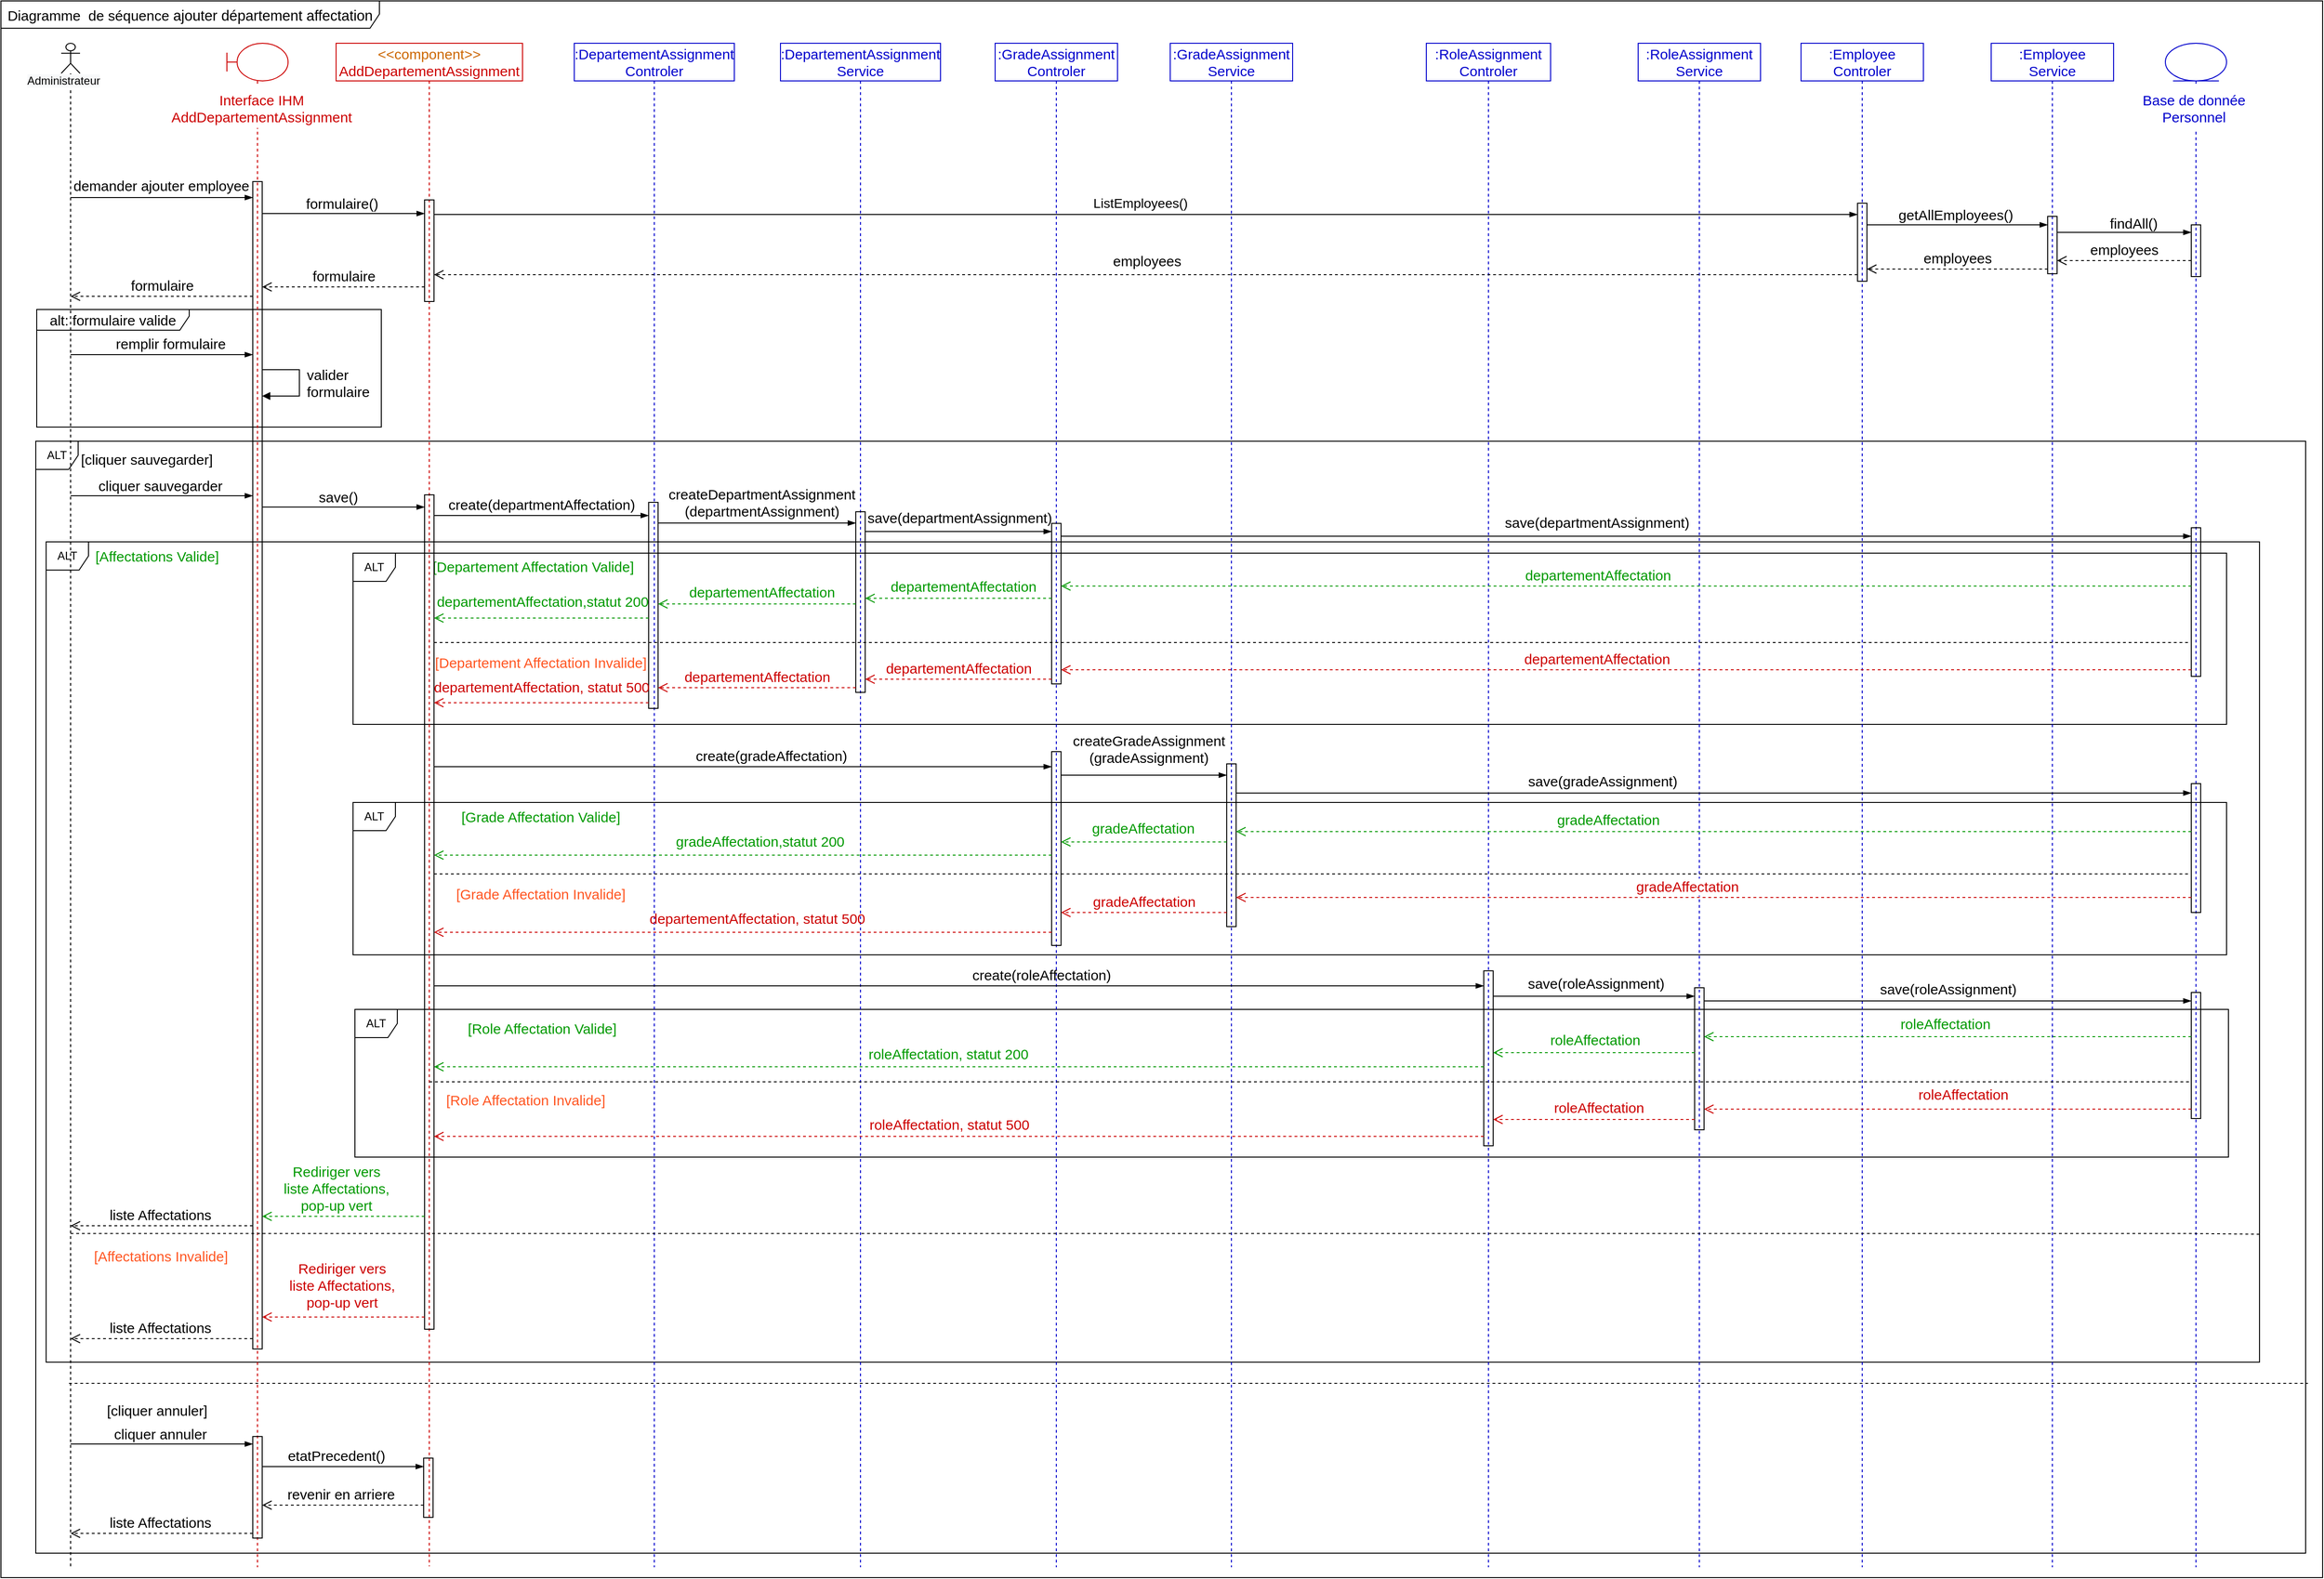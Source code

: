 <mxfile version="20.2.4" type="github">
  <diagram id="1-JL5HyQBtXLgrYZD0b6" name="Page-1">
    <mxGraphModel dx="981" dy="548" grid="0" gridSize="10" guides="1" tooltips="1" connect="1" arrows="1" fold="1" page="1" pageScale="1" pageWidth="827" pageHeight="1169" math="0" shadow="0">
      <root>
        <mxCell id="0" />
        <mxCell id="1" parent="0" />
        <mxCell id="s17OwWpf7qywDNXJ-GoW-216" value="ALT" style="shape=umlFrame;whiteSpace=wrap;html=1;width=45;height=30;" parent="1" vertex="1">
          <mxGeometry x="94" y="595" width="2351" height="872" as="geometry" />
        </mxCell>
        <mxCell id="s17OwWpf7qywDNXJ-GoW-2" value="Diagramme&amp;nbsp; de séquence&amp;nbsp;&lt;span style=&quot;font-size: 11.5pt; line-height: 150%; font-family: Helvetica, sans-serif; background: white;&quot;&gt;ajouter département affectation&lt;/span&gt;" style="shape=umlFrame;whiteSpace=wrap;html=1;rounded=0;shadow=0;glass=0;sketch=0;fontSize=15;fillColor=none;width=402;height=29;" parent="1" vertex="1">
          <mxGeometry x="46" y="20" width="2466" height="1676" as="geometry" />
        </mxCell>
        <mxCell id="s17OwWpf7qywDNXJ-GoW-203" value="ALT" style="shape=umlFrame;whiteSpace=wrap;html=1;width=45;height=30;" parent="1" vertex="1">
          <mxGeometry x="83" y="488" width="2411" height="1182" as="geometry" />
        </mxCell>
        <mxCell id="s17OwWpf7qywDNXJ-GoW-169" value="ALT" style="shape=umlFrame;whiteSpace=wrap;html=1;width=45;height=30;" parent="1" vertex="1">
          <mxGeometry x="420" y="872" width="1990" height="162" as="geometry" />
        </mxCell>
        <mxCell id="s17OwWpf7qywDNXJ-GoW-198" value="ALT" style="shape=umlFrame;whiteSpace=wrap;html=1;width=45;height=30;" parent="1" vertex="1">
          <mxGeometry x="422" y="1092" width="1990" height="157" as="geometry" />
        </mxCell>
        <mxCell id="s17OwWpf7qywDNXJ-GoW-140" value="ALT" style="shape=umlFrame;whiteSpace=wrap;html=1;width=45;height=30;" parent="1" vertex="1">
          <mxGeometry x="420" y="607" width="1990" height="182" as="geometry" />
        </mxCell>
        <mxCell id="s17OwWpf7qywDNXJ-GoW-85" value="&lt;font style=&quot;font-size: 15px;&quot;&gt;alt: formulaire valide&lt;/font&gt;" style="shape=umlFrame;whiteSpace=wrap;html=1;width=162;height=22;" parent="1" vertex="1">
          <mxGeometry x="84" y="348" width="366" height="125" as="geometry" />
        </mxCell>
        <mxCell id="s17OwWpf7qywDNXJ-GoW-3" value=":DepartementAssignment&lt;br&gt;Controler" style="shape=umlLifeline;perimeter=lifelinePerimeter;whiteSpace=wrap;html=1;container=1;collapsible=0;recursiveResize=0;outlineConnect=0;rounded=0;shadow=0;glass=0;sketch=0;fillColor=none;fontSize=15;fontColor=#0000CC;strokeColor=#0000CC;" parent="1" vertex="1">
          <mxGeometry x="655" y="65" width="170" height="1620" as="geometry" />
        </mxCell>
        <mxCell id="s17OwWpf7qywDNXJ-GoW-121" value="" style="html=1;points=[];perimeter=orthogonalPerimeter;rounded=0;shadow=0;glass=0;sketch=0;fontSize=15;fillColor=none;" parent="s17OwWpf7qywDNXJ-GoW-3" vertex="1">
          <mxGeometry x="79" y="488" width="10" height="219" as="geometry" />
        </mxCell>
        <mxCell id="s17OwWpf7qywDNXJ-GoW-133" value="[Departement Affectation Invalide]" style="text;html=1;strokeColor=none;fillColor=none;align=center;verticalAlign=middle;whiteSpace=wrap;rounded=0;fontSize=15;fontColor=#FF5521;" parent="s17OwWpf7qywDNXJ-GoW-3" vertex="1">
          <mxGeometry x="-150" y="647" width="229" height="22.6" as="geometry" />
        </mxCell>
        <mxCell id="s17OwWpf7qywDNXJ-GoW-188" value="&lt;div style=&quot;text-align: left; font-size: 15px;&quot;&gt;&lt;span style=&quot;background-color: initial; font-size: 15px;&quot;&gt;[Role Affectation&amp;nbsp;&lt;/span&gt;&lt;span style=&quot;background-color: initial; text-align: right; font-size: 15px;&quot;&gt;Valide]&lt;/span&gt;&lt;/div&gt;" style="text;html=1;strokeColor=none;fillColor=none;align=center;verticalAlign=middle;whiteSpace=wrap;rounded=0;fontSize=15;fontColor=#009900;" parent="s17OwWpf7qywDNXJ-GoW-3" vertex="1">
          <mxGeometry x="-115" y="1035" width="162" height="24.35" as="geometry" />
        </mxCell>
        <mxCell id="s17OwWpf7qywDNXJ-GoW-5" value="" style="shape=umlLifeline;participant=umlActor;perimeter=lifelinePerimeter;whiteSpace=wrap;html=1;container=1;collapsible=0;recursiveResize=0;verticalAlign=top;spacingTop=36;outlineConnect=0;fillColor=none;size=32;sketch=0;shadow=0;rounded=0;glass=0;" parent="1" vertex="1">
          <mxGeometry x="110" y="65" width="20" height="1620" as="geometry" />
        </mxCell>
        <mxCell id="s17OwWpf7qywDNXJ-GoW-6" value="&lt;span style=&quot;color: rgb(0, 0, 0); font-family: Helvetica; font-size: 12px; font-style: normal; font-variant-ligatures: normal; font-variant-caps: normal; font-weight: 400; letter-spacing: normal; orphans: 2; text-align: center; text-indent: 0px; text-transform: none; widows: 2; word-spacing: 0px; -webkit-text-stroke-width: 0px; background-color: rgb(248, 249, 250); text-decoration-thickness: initial; text-decoration-style: initial; text-decoration-color: initial; float: none; display: inline !important;&quot;&gt;Administrateur&lt;/span&gt;" style="text;whiteSpace=wrap;html=1;" parent="1" vertex="1">
          <mxGeometry x="72" y="91" width="105" height="36" as="geometry" />
        </mxCell>
        <mxCell id="s17OwWpf7qywDNXJ-GoW-7" value=":DepartementAssignment&lt;br&gt;Service" style="shape=umlLifeline;perimeter=lifelinePerimeter;whiteSpace=wrap;html=1;container=1;collapsible=0;recursiveResize=0;outlineConnect=0;rounded=0;shadow=0;glass=0;sketch=0;fillColor=none;fontSize=15;fontColor=#0000CC;strokeColor=#0000CC;" parent="1" vertex="1">
          <mxGeometry x="874" y="65" width="170" height="1620" as="geometry" />
        </mxCell>
        <mxCell id="s17OwWpf7qywDNXJ-GoW-122" value="" style="html=1;points=[];perimeter=orthogonalPerimeter;rounded=0;shadow=0;glass=0;sketch=0;fontSize=15;fillColor=none;" parent="s17OwWpf7qywDNXJ-GoW-7" vertex="1">
          <mxGeometry x="80" y="498" width="10" height="192" as="geometry" />
        </mxCell>
        <mxCell id="s17OwWpf7qywDNXJ-GoW-9" value="" style="shape=umlLifeline;participant=umlBoundary;perimeter=lifelinePerimeter;whiteSpace=wrap;html=1;container=1;collapsible=0;recursiveResize=0;verticalAlign=top;spacingTop=36;outlineConnect=0;rounded=0;shadow=0;glass=0;sketch=0;fontSize=15;fillColor=none;fontColor=#CC0000;strokeColor=#CC0000;" parent="1" vertex="1">
          <mxGeometry x="286" y="65" width="65" height="1620" as="geometry" />
        </mxCell>
        <mxCell id="s17OwWpf7qywDNXJ-GoW-10" value="&lt;span style=&quot;font-family: Helvetica; font-size: 15px; font-style: normal; font-variant-ligatures: normal; font-variant-caps: normal; font-weight: 400; letter-spacing: normal; orphans: 2; text-indent: 0px; text-transform: none; widows: 2; word-spacing: 0px; -webkit-text-stroke-width: 0px; text-decoration-thickness: initial; text-decoration-style: initial; text-decoration-color: initial; float: none; display: inline !important;&quot;&gt;Interface IHM&lt;/span&gt;&lt;br style=&quot;font-family: Helvetica; font-size: 15px; font-style: normal; font-variant-ligatures: normal; font-variant-caps: normal; font-weight: 400; letter-spacing: normal; orphans: 2; text-indent: 0px; text-transform: none; widows: 2; word-spacing: 0px; -webkit-text-stroke-width: 0px; text-decoration-thickness: initial; text-decoration-style: initial; text-decoration-color: initial;&quot;&gt;AddDepartementAssignment" style="text;whiteSpace=wrap;html=1;fontSize=15;align=center;fillColor=default;fontColor=#CC0000;" parent="s17OwWpf7qywDNXJ-GoW-9" vertex="1">
          <mxGeometry x="-24" y="45" width="122" height="45" as="geometry" />
        </mxCell>
        <mxCell id="s17OwWpf7qywDNXJ-GoW-11" value="" style="html=1;points=[];perimeter=orthogonalPerimeter;rounded=0;shadow=0;glass=0;sketch=0;fontSize=15;fillColor=none;" parent="s17OwWpf7qywDNXJ-GoW-9" vertex="1">
          <mxGeometry x="27.5" y="147" width="10" height="1241" as="geometry" />
        </mxCell>
        <mxCell id="s17OwWpf7qywDNXJ-GoW-88" value="valider&lt;br&gt;formulaire" style="edgeStyle=orthogonalEdgeStyle;html=1;align=left;spacingLeft=2;endArrow=block;rounded=0;fontSize=15;labelBackgroundColor=none;" parent="s17OwWpf7qywDNXJ-GoW-9" source="s17OwWpf7qywDNXJ-GoW-11" target="s17OwWpf7qywDNXJ-GoW-11" edge="1">
          <mxGeometry x="-0.001" y="4" relative="1" as="geometry">
            <mxPoint x="96" y="347.007" as="sourcePoint" />
            <Array as="points">
              <mxPoint x="77" y="347" />
              <mxPoint x="77" y="375" />
            </Array>
            <mxPoint x="96" y="375.007" as="targetPoint" />
            <mxPoint as="offset" />
          </mxGeometry>
        </mxCell>
        <mxCell id="d5eEi_m3alhn4fZCPP9I-3" value="" style="html=1;points=[];perimeter=orthogonalPerimeter;rounded=0;shadow=0;glass=0;sketch=0;fontSize=15;fillColor=none;" vertex="1" parent="s17OwWpf7qywDNXJ-GoW-9">
          <mxGeometry x="27.5" y="1481" width="10" height="108" as="geometry" />
        </mxCell>
        <mxCell id="s17OwWpf7qywDNXJ-GoW-12" value=":GradeAssignment&lt;br&gt;Controler" style="shape=umlLifeline;perimeter=lifelinePerimeter;whiteSpace=wrap;html=1;container=1;collapsible=0;recursiveResize=0;outlineConnect=0;rounded=0;shadow=0;glass=0;sketch=0;fillColor=none;fontSize=15;strokeColor=#0000CC;fontColor=#0000CC;" parent="1" vertex="1">
          <mxGeometry x="1102" y="65" width="130" height="1620" as="geometry" />
        </mxCell>
        <mxCell id="s17OwWpf7qywDNXJ-GoW-123" value="" style="html=1;points=[];perimeter=orthogonalPerimeter;rounded=0;shadow=0;glass=0;sketch=0;fontSize=15;fillColor=none;" parent="s17OwWpf7qywDNXJ-GoW-12" vertex="1">
          <mxGeometry x="60" y="510.35" width="10" height="170.65" as="geometry" />
        </mxCell>
        <mxCell id="s17OwWpf7qywDNXJ-GoW-149" value="" style="html=1;points=[];perimeter=orthogonalPerimeter;rounded=0;shadow=0;glass=0;sketch=0;fontSize=15;fillColor=none;" parent="s17OwWpf7qywDNXJ-GoW-12" vertex="1">
          <mxGeometry x="60" y="753" width="10" height="206" as="geometry" />
        </mxCell>
        <mxCell id="s17OwWpf7qywDNXJ-GoW-14" value="" style="shape=umlLifeline;participant=umlEntity;perimeter=lifelinePerimeter;whiteSpace=wrap;html=1;container=1;collapsible=0;recursiveResize=0;verticalAlign=top;spacingTop=36;outlineConnect=0;rounded=0;shadow=0;glass=0;sketch=0;fontSize=15;fillColor=none;strokeColor=#0000CC;" parent="1" vertex="1">
          <mxGeometry x="2345" y="65" width="65" height="1620" as="geometry" />
        </mxCell>
        <mxCell id="s17OwWpf7qywDNXJ-GoW-15" value="Base de donnée&lt;br&gt;Personnel" style="text;whiteSpace=wrap;html=1;fontSize=15;align=center;fillColor=default;fontColor=#0000CC;labelBackgroundColor=none;" parent="s17OwWpf7qywDNXJ-GoW-14" vertex="1">
          <mxGeometry x="-33" y="45" width="127" height="48" as="geometry" />
        </mxCell>
        <mxCell id="s17OwWpf7qywDNXJ-GoW-80" value="" style="html=1;points=[];perimeter=orthogonalPerimeter;rounded=0;shadow=0;glass=0;sketch=0;fontSize=15;fillColor=none;" parent="s17OwWpf7qywDNXJ-GoW-14" vertex="1">
          <mxGeometry x="27.5" y="193" width="10" height="55" as="geometry" />
        </mxCell>
        <mxCell id="s17OwWpf7qywDNXJ-GoW-124" value="" style="html=1;points=[];perimeter=orthogonalPerimeter;rounded=0;shadow=0;glass=0;sketch=0;fontSize=15;fillColor=none;" parent="s17OwWpf7qywDNXJ-GoW-14" vertex="1">
          <mxGeometry x="27.5" y="515" width="10" height="158" as="geometry" />
        </mxCell>
        <mxCell id="s17OwWpf7qywDNXJ-GoW-150" value="" style="html=1;points=[];perimeter=orthogonalPerimeter;rounded=0;shadow=0;glass=0;sketch=0;fontSize=15;fillColor=none;" parent="s17OwWpf7qywDNXJ-GoW-14" vertex="1">
          <mxGeometry x="27.5" y="787" width="10" height="137" as="geometry" />
        </mxCell>
        <mxCell id="s17OwWpf7qywDNXJ-GoW-179" value="" style="html=1;points=[];perimeter=orthogonalPerimeter;rounded=0;shadow=0;glass=0;sketch=0;fontSize=15;fillColor=none;" parent="s17OwWpf7qywDNXJ-GoW-14" vertex="1">
          <mxGeometry x="27.5" y="1009" width="10" height="134" as="geometry" />
        </mxCell>
        <mxCell id="s17OwWpf7qywDNXJ-GoW-18" value=":GradeAssignment&lt;br&gt;Service" style="shape=umlLifeline;perimeter=lifelinePerimeter;whiteSpace=wrap;html=1;container=1;collapsible=0;recursiveResize=0;outlineConnect=0;rounded=0;shadow=0;glass=0;sketch=0;fillColor=none;fontSize=15;strokeColor=#0000CC;fontColor=#0000CC;" parent="1" vertex="1">
          <mxGeometry x="1288" y="65" width="130" height="1620" as="geometry" />
        </mxCell>
        <mxCell id="s17OwWpf7qywDNXJ-GoW-148" value="" style="html=1;points=[];perimeter=orthogonalPerimeter;rounded=0;shadow=0;glass=0;sketch=0;fontSize=15;fillColor=none;" parent="s17OwWpf7qywDNXJ-GoW-18" vertex="1">
          <mxGeometry x="60" y="766" width="10" height="173" as="geometry" />
        </mxCell>
        <mxCell id="s17OwWpf7qywDNXJ-GoW-19" value="" style="edgeStyle=elbowEdgeStyle;fontSize=12;html=1;endArrow=blockThin;endFill=1;rounded=0;" parent="1" source="s17OwWpf7qywDNXJ-GoW-5" target="s17OwWpf7qywDNXJ-GoW-11" edge="1">
          <mxGeometry width="160" relative="1" as="geometry">
            <mxPoint x="118.682" y="229" as="sourcePoint" />
            <mxPoint x="319.5" y="229" as="targetPoint" />
            <Array as="points">
              <mxPoint x="159" y="229" />
              <mxPoint x="190" y="214" />
              <mxPoint x="171" y="187" />
            </Array>
          </mxGeometry>
        </mxCell>
        <mxCell id="s17OwWpf7qywDNXJ-GoW-20" value="demander ajouter employee" style="edgeLabel;html=1;align=center;verticalAlign=middle;resizable=0;points=[];fontSize=15;" parent="s17OwWpf7qywDNXJ-GoW-19" vertex="1" connectable="0">
          <mxGeometry x="-0.395" relative="1" as="geometry">
            <mxPoint x="37" y="-13" as="offset" />
          </mxGeometry>
        </mxCell>
        <mxCell id="s17OwWpf7qywDNXJ-GoW-29" value="&lt;span style=&quot;color: rgb(204, 102, 0);&quot;&gt;&amp;lt;&amp;lt;component&amp;gt;&amp;gt;&lt;/span&gt;&lt;br style=&quot;color: rgb(204, 102, 0);&quot;&gt;AddDepartementAssignment" style="shape=umlLifeline;perimeter=lifelinePerimeter;whiteSpace=wrap;html=1;container=1;collapsible=0;recursiveResize=0;outlineConnect=0;rounded=0;shadow=0;glass=0;sketch=0;fillColor=none;fontSize=15;fontColor=#CC0000;strokeColor=#CC0000;" parent="1" vertex="1">
          <mxGeometry x="402" y="65" width="198" height="1619" as="geometry" />
        </mxCell>
        <mxCell id="s17OwWpf7qywDNXJ-GoW-30" value="" style="html=1;points=[];perimeter=orthogonalPerimeter;fontSize=15;fillColor=none;rounded=0;shadow=0;glass=0;sketch=0;" parent="s17OwWpf7qywDNXJ-GoW-29" vertex="1">
          <mxGeometry x="94" y="166.5" width="10" height="108" as="geometry" />
        </mxCell>
        <mxCell id="d5eEi_m3alhn4fZCPP9I-1" value="" style="html=1;points=[];perimeter=orthogonalPerimeter;rounded=0;shadow=0;glass=0;sketch=0;fontSize=15;fillColor=none;" vertex="1" parent="s17OwWpf7qywDNXJ-GoW-29">
          <mxGeometry x="93" y="1504" width="10" height="63" as="geometry" />
        </mxCell>
        <mxCell id="s17OwWpf7qywDNXJ-GoW-32" value="" style="fontSize=12;html=1;endArrow=blockThin;endFill=1;rounded=0;" parent="1" source="s17OwWpf7qywDNXJ-GoW-11" target="s17OwWpf7qywDNXJ-GoW-30" edge="1">
          <mxGeometry width="160" relative="1" as="geometry">
            <mxPoint x="268.5" y="289" as="sourcePoint" />
            <mxPoint x="599" y="417" as="targetPoint" />
            <Array as="points">
              <mxPoint x="431" y="246" />
            </Array>
          </mxGeometry>
        </mxCell>
        <mxCell id="s17OwWpf7qywDNXJ-GoW-33" value="formulaire()" style="edgeLabel;html=1;align=center;verticalAlign=middle;resizable=0;points=[];fontSize=15;" parent="s17OwWpf7qywDNXJ-GoW-32" vertex="1" connectable="0">
          <mxGeometry x="-0.006" y="-3" relative="1" as="geometry">
            <mxPoint x="-1" y="-14" as="offset" />
          </mxGeometry>
        </mxCell>
        <mxCell id="s17OwWpf7qywDNXJ-GoW-42" value=":RoleAssignment&lt;br&gt;Controler" style="shape=umlLifeline;perimeter=lifelinePerimeter;whiteSpace=wrap;html=1;container=1;collapsible=0;recursiveResize=0;outlineConnect=0;rounded=0;shadow=0;glass=0;sketch=0;fillColor=none;fontSize=15;strokeColor=#0000CC;fontColor=#0000CC;" parent="1" vertex="1">
          <mxGeometry x="1560" y="65" width="132" height="1620" as="geometry" />
        </mxCell>
        <mxCell id="s17OwWpf7qywDNXJ-GoW-172" value="" style="html=1;points=[];perimeter=orthogonalPerimeter;rounded=0;shadow=0;glass=0;sketch=0;fontSize=15;fillColor=none;" parent="s17OwWpf7qywDNXJ-GoW-42" vertex="1">
          <mxGeometry x="61" y="986" width="10" height="186" as="geometry" />
        </mxCell>
        <mxCell id="s17OwWpf7qywDNXJ-GoW-44" value=":RoleAssignment&lt;br&gt;Service" style="shape=umlLifeline;perimeter=lifelinePerimeter;whiteSpace=wrap;html=1;container=1;collapsible=0;recursiveResize=0;outlineConnect=0;rounded=0;shadow=0;glass=0;sketch=0;fillColor=none;fontSize=15;strokeColor=#0000CC;fontColor=#0000CC;" parent="1" vertex="1">
          <mxGeometry x="1785" y="65" width="130" height="1620" as="geometry" />
        </mxCell>
        <mxCell id="s17OwWpf7qywDNXJ-GoW-178" value="" style="html=1;points=[];perimeter=orthogonalPerimeter;rounded=0;shadow=0;glass=0;sketch=0;fontSize=15;fillColor=none;" parent="s17OwWpf7qywDNXJ-GoW-44" vertex="1">
          <mxGeometry x="60" y="1004" width="10" height="151" as="geometry" />
        </mxCell>
        <mxCell id="s17OwWpf7qywDNXJ-GoW-68" value="&lt;font style=&quot;font-size: 15px;&quot;&gt;formulaire&lt;/font&gt;" style="html=1;verticalAlign=bottom;endArrow=open;dashed=1;endSize=8;rounded=0;" parent="1" source="s17OwWpf7qywDNXJ-GoW-30" target="s17OwWpf7qywDNXJ-GoW-11" edge="1">
          <mxGeometry relative="1" as="geometry">
            <mxPoint x="522" y="327" as="sourcePoint" />
            <mxPoint x="380.5" y="327" as="targetPoint" />
            <Array as="points">
              <mxPoint x="459" y="324" />
            </Array>
          </mxGeometry>
        </mxCell>
        <mxCell id="s17OwWpf7qywDNXJ-GoW-69" value="&lt;font style=&quot;font-size: 15px;&quot;&gt;formulaire&lt;/font&gt;" style="html=1;verticalAlign=bottom;endArrow=open;dashed=1;endSize=8;rounded=0;" parent="1" source="s17OwWpf7qywDNXJ-GoW-11" target="s17OwWpf7qywDNXJ-GoW-5" edge="1">
          <mxGeometry relative="1" as="geometry">
            <mxPoint x="370.5" y="341" as="sourcePoint" />
            <mxPoint x="119.5" y="341" as="targetPoint" />
            <Array as="points">
              <mxPoint x="278" y="334" />
            </Array>
          </mxGeometry>
        </mxCell>
        <mxCell id="s17OwWpf7qywDNXJ-GoW-70" value=":Employee&lt;br&gt;Controler" style="shape=umlLifeline;perimeter=lifelinePerimeter;whiteSpace=wrap;html=1;container=1;collapsible=0;recursiveResize=0;outlineConnect=0;rounded=0;shadow=0;glass=0;sketch=0;fillColor=none;fontSize=15;strokeColor=#0000CC;fontColor=#0000CC;" parent="1" vertex="1">
          <mxGeometry x="1958" y="65" width="130" height="1620" as="geometry" />
        </mxCell>
        <mxCell id="s17OwWpf7qywDNXJ-GoW-71" value="" style="html=1;points=[];perimeter=orthogonalPerimeter;rounded=0;shadow=0;glass=0;sketch=0;fontSize=15;fillColor=none;" parent="s17OwWpf7qywDNXJ-GoW-70" vertex="1">
          <mxGeometry x="60" y="170" width="10" height="83" as="geometry" />
        </mxCell>
        <mxCell id="s17OwWpf7qywDNXJ-GoW-72" value=":Employee&lt;br&gt;Service" style="shape=umlLifeline;perimeter=lifelinePerimeter;whiteSpace=wrap;html=1;container=1;collapsible=0;recursiveResize=0;outlineConnect=0;rounded=0;shadow=0;glass=0;sketch=0;fillColor=none;fontSize=15;strokeColor=#0000CC;fontColor=#0000CC;" parent="1" vertex="1">
          <mxGeometry x="2160" y="65" width="130" height="1620" as="geometry" />
        </mxCell>
        <mxCell id="s17OwWpf7qywDNXJ-GoW-73" value="" style="html=1;points=[];perimeter=orthogonalPerimeter;rounded=0;shadow=0;glass=0;sketch=0;fontSize=15;fillColor=none;" parent="s17OwWpf7qywDNXJ-GoW-72" vertex="1">
          <mxGeometry x="60" y="184" width="10" height="61" as="geometry" />
        </mxCell>
        <mxCell id="s17OwWpf7qywDNXJ-GoW-74" value="" style="edgeStyle=elbowEdgeStyle;fontSize=12;html=1;endArrow=blockThin;endFill=1;rounded=0;fontColor=#CC0000;" parent="1" source="s17OwWpf7qywDNXJ-GoW-30" target="s17OwWpf7qywDNXJ-GoW-71" edge="1">
          <mxGeometry width="160" relative="1" as="geometry">
            <mxPoint x="532" y="247" as="sourcePoint" />
            <mxPoint x="1275" y="247" as="targetPoint" />
            <Array as="points">
              <mxPoint x="1209" y="247" />
            </Array>
          </mxGeometry>
        </mxCell>
        <mxCell id="s17OwWpf7qywDNXJ-GoW-75" value="&lt;font style=&quot;font-size: 14px;&quot;&gt;ListEmployees()&lt;/font&gt;" style="edgeLabel;html=1;align=center;verticalAlign=middle;resizable=0;points=[];fontColor=#000000;" parent="s17OwWpf7qywDNXJ-GoW-74" vertex="1" connectable="0">
          <mxGeometry x="-0.164" y="-2" relative="1" as="geometry">
            <mxPoint x="118" y="-14" as="offset" />
          </mxGeometry>
        </mxCell>
        <mxCell id="s17OwWpf7qywDNXJ-GoW-76" value="" style="edgeStyle=elbowEdgeStyle;fontSize=12;html=1;endArrow=blockThin;endFill=1;rounded=0;" parent="1" source="s17OwWpf7qywDNXJ-GoW-71" target="s17OwWpf7qywDNXJ-GoW-73" edge="1">
          <mxGeometry width="160" relative="1" as="geometry">
            <mxPoint x="2028" y="258" as="sourcePoint" />
            <mxPoint x="2220" y="258" as="targetPoint" />
            <Array as="points">
              <mxPoint x="2204" y="258" />
              <mxPoint x="2213" y="271" />
              <mxPoint x="2062" y="256" />
              <mxPoint x="1987" y="285" />
            </Array>
          </mxGeometry>
        </mxCell>
        <mxCell id="s17OwWpf7qywDNXJ-GoW-77" value="getAllEmployees()" style="edgeLabel;html=1;align=center;verticalAlign=middle;resizable=0;points=[];fontSize=15;labelBackgroundColor=none;" parent="s17OwWpf7qywDNXJ-GoW-76" vertex="1" connectable="0">
          <mxGeometry x="0.124" relative="1" as="geometry">
            <mxPoint x="-14" y="-11" as="offset" />
          </mxGeometry>
        </mxCell>
        <mxCell id="s17OwWpf7qywDNXJ-GoW-78" value="" style="edgeStyle=elbowEdgeStyle;fontSize=12;html=1;endArrow=blockThin;endFill=1;rounded=0;" parent="1" source="s17OwWpf7qywDNXJ-GoW-73" target="s17OwWpf7qywDNXJ-GoW-80" edge="1">
          <mxGeometry width="160" relative="1" as="geometry">
            <mxPoint x="2247" y="275" as="sourcePoint" />
            <mxPoint x="2476.5" y="275" as="targetPoint" />
            <Array as="points">
              <mxPoint x="2300" y="266" />
              <mxPoint x="2372" y="275" />
              <mxPoint x="2350" y="263" />
              <mxPoint x="2187" y="272" />
              <mxPoint x="1677" y="327" />
            </Array>
          </mxGeometry>
        </mxCell>
        <mxCell id="s17OwWpf7qywDNXJ-GoW-79" value="findAll()" style="edgeLabel;html=1;align=center;verticalAlign=middle;resizable=0;points=[];fontSize=15;labelBackgroundColor=none;" parent="s17OwWpf7qywDNXJ-GoW-78" vertex="1" connectable="0">
          <mxGeometry x="-0.356" y="2" relative="1" as="geometry">
            <mxPoint x="35" y="-8" as="offset" />
          </mxGeometry>
        </mxCell>
        <mxCell id="s17OwWpf7qywDNXJ-GoW-81" value="employees" style="html=1;verticalAlign=bottom;endArrow=open;dashed=1;endSize=8;rounded=0;fontSize=15;" parent="1" source="s17OwWpf7qywDNXJ-GoW-80" target="s17OwWpf7qywDNXJ-GoW-73" edge="1">
          <mxGeometry relative="1" as="geometry">
            <mxPoint x="2367.5" y="305" as="sourcePoint" />
            <mxPoint x="2138" y="305" as="targetPoint" />
            <Array as="points">
              <mxPoint x="2319" y="296" />
            </Array>
          </mxGeometry>
        </mxCell>
        <mxCell id="s17OwWpf7qywDNXJ-GoW-82" value="employees" style="html=1;verticalAlign=bottom;endArrow=open;dashed=1;endSize=8;rounded=0;fontSize=15;" parent="1" source="s17OwWpf7qywDNXJ-GoW-73" target="s17OwWpf7qywDNXJ-GoW-71" edge="1">
          <mxGeometry relative="1" as="geometry">
            <mxPoint x="2218.5" y="305" as="sourcePoint" />
            <mxPoint x="1989" y="305" as="targetPoint" />
            <Array as="points">
              <mxPoint x="2170" y="305" />
            </Array>
          </mxGeometry>
        </mxCell>
        <mxCell id="s17OwWpf7qywDNXJ-GoW-83" value="" style="html=1;verticalAlign=bottom;endArrow=open;dashed=1;endSize=8;rounded=0;fontSize=15;" parent="1" source="s17OwWpf7qywDNXJ-GoW-71" target="s17OwWpf7qywDNXJ-GoW-30" edge="1">
          <mxGeometry x="-0.075" y="-4" relative="1" as="geometry">
            <mxPoint x="1736.5" y="311" as="sourcePoint" />
            <mxPoint x="1507" y="311" as="targetPoint" />
            <Array as="points">
              <mxPoint x="1688" y="311" />
            </Array>
            <mxPoint as="offset" />
          </mxGeometry>
        </mxCell>
        <mxCell id="s17OwWpf7qywDNXJ-GoW-227" value="employees" style="edgeLabel;html=1;align=center;verticalAlign=middle;resizable=0;points=[];fontSize=15;fontColor=default;labelBackgroundColor=none;" parent="s17OwWpf7qywDNXJ-GoW-83" vertex="1" connectable="0">
          <mxGeometry x="-0.039" y="4" relative="1" as="geometry">
            <mxPoint x="-29" y="-19" as="offset" />
          </mxGeometry>
        </mxCell>
        <mxCell id="s17OwWpf7qywDNXJ-GoW-86" value="" style="fontSize=12;html=1;endArrow=blockThin;endFill=1;rounded=0;" parent="1" source="s17OwWpf7qywDNXJ-GoW-5" target="s17OwWpf7qywDNXJ-GoW-11" edge="1">
          <mxGeometry width="160" relative="1" as="geometry">
            <mxPoint x="120.759" y="396" as="sourcePoint" />
            <mxPoint x="371.5" y="396" as="targetPoint" />
            <Array as="points">
              <mxPoint x="256" y="396" />
            </Array>
          </mxGeometry>
        </mxCell>
        <mxCell id="s17OwWpf7qywDNXJ-GoW-87" value="remplir formulaire" style="edgeLabel;html=1;align=center;verticalAlign=middle;resizable=0;points=[];fontSize=15;" parent="s17OwWpf7qywDNXJ-GoW-86" vertex="1" connectable="0">
          <mxGeometry x="0.128" y="-4" relative="1" as="geometry">
            <mxPoint x="-3" y="-16" as="offset" />
          </mxGeometry>
        </mxCell>
        <mxCell id="s17OwWpf7qywDNXJ-GoW-89" value="&lt;div style=&quot;text-align: left;&quot;&gt;&lt;span style=&quot;color: rgb(0, 0, 0); text-align: center; background-color: rgb(255, 255, 255);&quot;&gt;&lt;font style=&quot;font-size: 15px;&quot;&gt;[cliquer sauvegarder]&lt;/font&gt;&lt;/span&gt;&lt;br&gt;&lt;/div&gt;" style="text;html=1;strokeColor=none;fillColor=none;align=center;verticalAlign=bottom;whiteSpace=wrap;rounded=0;fontSize=15;fontColor=#009900;" parent="1" vertex="1">
          <mxGeometry x="126.875" y="495" width="148.489" height="24.35" as="geometry" />
        </mxCell>
        <mxCell id="s17OwWpf7qywDNXJ-GoW-90" value="" style="edgeStyle=elbowEdgeStyle;fontSize=12;html=1;endArrow=blockThin;endFill=1;rounded=0;fontColor=#000000;" parent="1" source="s17OwWpf7qywDNXJ-GoW-5" target="s17OwWpf7qywDNXJ-GoW-11" edge="1">
          <mxGeometry width="160" relative="1" as="geometry">
            <mxPoint x="119.7" y="550" as="sourcePoint" />
            <mxPoint x="313.5" y="546" as="targetPoint" />
            <Array as="points">
              <mxPoint x="220" y="546" />
              <mxPoint x="225" y="535" />
            </Array>
          </mxGeometry>
        </mxCell>
        <mxCell id="s17OwWpf7qywDNXJ-GoW-91" value="cliquer sauvegarder" style="edgeLabel;html=1;align=center;verticalAlign=middle;resizable=0;points=[];fontSize=15;fontColor=#000000;" parent="s17OwWpf7qywDNXJ-GoW-90" vertex="1" connectable="0">
          <mxGeometry x="-0.022" y="2" relative="1" as="geometry">
            <mxPoint y="-9" as="offset" />
          </mxGeometry>
        </mxCell>
        <mxCell id="s17OwWpf7qywDNXJ-GoW-94" value="" style="fontSize=12;html=1;endArrow=blockThin;endFill=1;rounded=0;" parent="1" source="s17OwWpf7qywDNXJ-GoW-11" target="s17OwWpf7qywDNXJ-GoW-118" edge="1">
          <mxGeometry width="160" relative="1" as="geometry">
            <mxPoint x="323.5" y="558" as="sourcePoint" />
            <mxPoint x="533.727" y="569" as="targetPoint" />
            <Array as="points">
              <mxPoint x="468" y="558" />
            </Array>
          </mxGeometry>
        </mxCell>
        <mxCell id="s17OwWpf7qywDNXJ-GoW-95" value="save()" style="edgeLabel;html=1;align=center;verticalAlign=middle;resizable=0;points=[];labelBackgroundColor=none;fontSize=15;" parent="s17OwWpf7qywDNXJ-GoW-94" vertex="1" connectable="0">
          <mxGeometry x="-0.081" y="1" relative="1" as="geometry">
            <mxPoint x="1" y="-10" as="offset" />
          </mxGeometry>
        </mxCell>
        <mxCell id="s17OwWpf7qywDNXJ-GoW-96" value="" style="fontSize=12;html=1;endArrow=blockThin;endFill=1;rounded=0;startArrow=none;" parent="1" source="s17OwWpf7qywDNXJ-GoW-118" target="s17OwWpf7qywDNXJ-GoW-121" edge="1">
          <mxGeometry width="160" relative="1" as="geometry">
            <mxPoint x="533.496" y="567" as="sourcePoint" />
            <mxPoint x="733.5" y="567" as="targetPoint" />
            <Array as="points">
              <mxPoint x="552" y="567" />
            </Array>
          </mxGeometry>
        </mxCell>
        <mxCell id="s17OwWpf7qywDNXJ-GoW-97" value="&lt;span style=&quot;font-size: 15px;&quot;&gt;create(departmentAffectation)&lt;/span&gt;" style="edgeLabel;html=1;align=center;verticalAlign=middle;resizable=0;points=[];labelBackgroundColor=none;fontSize=15;" parent="s17OwWpf7qywDNXJ-GoW-96" vertex="1" connectable="0">
          <mxGeometry x="0.25" relative="1" as="geometry">
            <mxPoint x="-29" y="-12" as="offset" />
          </mxGeometry>
        </mxCell>
        <mxCell id="s17OwWpf7qywDNXJ-GoW-98" value="" style="edgeStyle=elbowEdgeStyle;fontSize=12;html=1;endArrow=blockThin;endFill=1;rounded=0;" parent="1" source="s17OwWpf7qywDNXJ-GoW-121" target="s17OwWpf7qywDNXJ-GoW-122" edge="1">
          <mxGeometry width="160" relative="1" as="geometry">
            <mxPoint x="743.5" y="573" as="sourcePoint" />
            <mxPoint x="959" y="573" as="targetPoint" />
            <Array as="points">
              <mxPoint x="841" y="575" />
              <mxPoint x="753" y="364" />
              <mxPoint x="602" y="349" />
              <mxPoint x="527" y="378" />
            </Array>
          </mxGeometry>
        </mxCell>
        <mxCell id="s17OwWpf7qywDNXJ-GoW-99" value="createDepartmentAssignment&lt;br&gt;(departmentAssignment)" style="edgeLabel;html=1;align=center;verticalAlign=middle;resizable=0;points=[];fontSize=15;labelBackgroundColor=none;" parent="s17OwWpf7qywDNXJ-GoW-98" vertex="1" connectable="0">
          <mxGeometry x="0.124" relative="1" as="geometry">
            <mxPoint x="-8" y="-22" as="offset" />
          </mxGeometry>
        </mxCell>
        <mxCell id="s17OwWpf7qywDNXJ-GoW-100" value="" style="edgeStyle=elbowEdgeStyle;fontSize=12;html=1;endArrow=blockThin;endFill=1;rounded=0;" parent="1" source="s17OwWpf7qywDNXJ-GoW-122" target="s17OwWpf7qywDNXJ-GoW-123" edge="1">
          <mxGeometry width="160" relative="1" as="geometry">
            <mxPoint x="1000" y="361" as="sourcePoint" />
            <mxPoint x="1160" y="361" as="targetPoint" />
            <Array as="points">
              <mxPoint x="1066" y="584" />
            </Array>
          </mxGeometry>
        </mxCell>
        <mxCell id="s17OwWpf7qywDNXJ-GoW-101" value="&lt;font style=&quot;font-size: 15px;&quot;&gt;save&lt;/font&gt;(&lt;span style=&quot;font-size: 15px;&quot;&gt;departmentAssignment)&lt;/span&gt;" style="edgeLabel;html=1;align=center;verticalAlign=middle;resizable=0;points=[];fontSize=15;labelBackgroundColor=none;" parent="s17OwWpf7qywDNXJ-GoW-100" vertex="1" connectable="0">
          <mxGeometry x="-0.16" y="3" relative="1" as="geometry">
            <mxPoint x="17" y="-12" as="offset" />
          </mxGeometry>
        </mxCell>
        <mxCell id="s17OwWpf7qywDNXJ-GoW-102" value="" style="edgeStyle=elbowEdgeStyle;fontSize=12;html=1;endArrow=blockThin;endFill=1;rounded=0;" parent="1" source="s17OwWpf7qywDNXJ-GoW-123" target="s17OwWpf7qywDNXJ-GoW-124" edge="1">
          <mxGeometry width="160" relative="1" as="geometry">
            <mxPoint x="1171.998" y="639" as="sourcePoint" />
            <mxPoint x="1379.95" y="639" as="targetPoint" />
            <Array as="points">
              <mxPoint x="1291" y="589" />
            </Array>
          </mxGeometry>
        </mxCell>
        <mxCell id="s17OwWpf7qywDNXJ-GoW-103" value="&lt;font style=&quot;font-size: 15px;&quot;&gt;save&lt;/font&gt;(&lt;span style=&quot;font-size: 15px;&quot;&gt;departmentAssignment)&lt;/span&gt;" style="edgeLabel;html=1;align=center;verticalAlign=middle;resizable=0;points=[];fontSize=15;labelBackgroundColor=none;" parent="s17OwWpf7qywDNXJ-GoW-102" vertex="1" connectable="0">
          <mxGeometry x="-0.16" y="3" relative="1" as="geometry">
            <mxPoint x="65" y="-12" as="offset" />
          </mxGeometry>
        </mxCell>
        <mxCell id="s17OwWpf7qywDNXJ-GoW-112" value="&lt;div style=&quot;text-align: left; font-size: 15px;&quot;&gt;&lt;span style=&quot;background-color: initial; font-size: 15px;&quot;&gt;[Affectations&amp;nbsp;&lt;/span&gt;&lt;span style=&quot;background-color: initial; text-align: right; font-size: 15px;&quot;&gt;Valide]&lt;/span&gt;&lt;/div&gt;" style="text;html=1;strokeColor=none;fillColor=none;align=center;verticalAlign=middle;whiteSpace=wrap;rounded=0;fontSize=15;fontColor=#009900;" parent="1" vertex="1">
          <mxGeometry x="110.996" y="598" width="201.749" height="24.35" as="geometry" />
        </mxCell>
        <mxCell id="s17OwWpf7qywDNXJ-GoW-113" value="[Affectations Invalide]" style="text;html=1;strokeColor=none;fillColor=none;align=center;verticalAlign=middle;whiteSpace=wrap;rounded=0;fontSize=15;fontColor=#FF5521;" parent="1" vertex="1">
          <mxGeometry x="134.001" y="1343.002" width="163.512" height="22.604" as="geometry" />
        </mxCell>
        <mxCell id="s17OwWpf7qywDNXJ-GoW-114" value="&lt;div style=&quot;text-align: left; font-size: 15px;&quot;&gt;&lt;span style=&quot;background-color: initial; font-size: 15px;&quot;&gt;[Departement Affectation&amp;nbsp;&lt;/span&gt;&lt;span style=&quot;background-color: initial; text-align: right; font-size: 15px;&quot;&gt;Valide]&lt;/span&gt;&lt;/div&gt;" style="text;html=1;strokeColor=none;fillColor=none;align=center;verticalAlign=middle;whiteSpace=wrap;rounded=0;fontSize=15;fontColor=#009900;" parent="1" vertex="1">
          <mxGeometry x="500" y="609" width="223" height="24.35" as="geometry" />
        </mxCell>
        <mxCell id="s17OwWpf7qywDNXJ-GoW-118" value="" style="html=1;points=[];perimeter=orthogonalPerimeter;rounded=0;shadow=0;glass=0;sketch=0;fontSize=15;fillColor=none;" parent="1" vertex="1">
          <mxGeometry x="496" y="545" width="10" height="887" as="geometry" />
        </mxCell>
        <mxCell id="s17OwWpf7qywDNXJ-GoW-119" value="" style="fontSize=12;html=1;endArrow=none;endFill=1;rounded=0;" parent="1" source="s17OwWpf7qywDNXJ-GoW-29" target="s17OwWpf7qywDNXJ-GoW-118" edge="1">
          <mxGeometry width="160" relative="1" as="geometry">
            <mxPoint x="489.81" y="567" as="sourcePoint" />
            <mxPoint x="723.5" y="567" as="targetPoint" />
            <Array as="points" />
          </mxGeometry>
        </mxCell>
        <mxCell id="s17OwWpf7qywDNXJ-GoW-115" value="" style="html=1;verticalAlign=bottom;endArrow=open;dashed=1;endSize=8;rounded=0;fontSize=15;strokeColor=#009900;" parent="1" source="s17OwWpf7qywDNXJ-GoW-124" target="s17OwWpf7qywDNXJ-GoW-123" edge="1">
          <mxGeometry relative="1" as="geometry">
            <mxPoint x="2372.5" y="642" as="sourcePoint" />
            <mxPoint x="1172" y="642" as="targetPoint" />
            <Array as="points">
              <mxPoint x="1942" y="642" />
            </Array>
          </mxGeometry>
        </mxCell>
        <mxCell id="s17OwWpf7qywDNXJ-GoW-125" value="&lt;span style=&quot;color: rgb(0, 153, 0);&quot;&gt;departementAffectation&lt;/span&gt;" style="edgeLabel;html=1;align=center;verticalAlign=middle;resizable=0;points=[];fontSize=15;" parent="s17OwWpf7qywDNXJ-GoW-115" vertex="1" connectable="0">
          <mxGeometry x="0.028" y="-2" relative="1" as="geometry">
            <mxPoint x="-14" y="-10" as="offset" />
          </mxGeometry>
        </mxCell>
        <mxCell id="s17OwWpf7qywDNXJ-GoW-126" value="" style="html=1;verticalAlign=bottom;endArrow=open;dashed=1;endSize=8;rounded=0;fontSize=15;strokeColor=#009900;" parent="1" source="s17OwWpf7qywDNXJ-GoW-123" target="s17OwWpf7qywDNXJ-GoW-122" edge="1">
          <mxGeometry relative="1" as="geometry">
            <mxPoint x="1162" y="655" as="sourcePoint" />
            <mxPoint x="964" y="655" as="targetPoint" />
            <Array as="points">
              <mxPoint x="1035" y="655" />
            </Array>
          </mxGeometry>
        </mxCell>
        <mxCell id="s17OwWpf7qywDNXJ-GoW-127" value="&lt;span style=&quot;color: rgb(0, 153, 0);&quot;&gt;departementAffectation&lt;/span&gt;" style="edgeLabel;html=1;align=center;verticalAlign=middle;resizable=0;points=[];fontSize=15;" parent="s17OwWpf7qywDNXJ-GoW-126" vertex="1" connectable="0">
          <mxGeometry x="0.028" y="-2" relative="1" as="geometry">
            <mxPoint x="8" y="-11" as="offset" />
          </mxGeometry>
        </mxCell>
        <mxCell id="s17OwWpf7qywDNXJ-GoW-128" value="" style="html=1;verticalAlign=bottom;endArrow=open;dashed=1;endSize=8;rounded=0;fontSize=15;strokeColor=#009900;" parent="1" source="s17OwWpf7qywDNXJ-GoW-122" target="s17OwWpf7qywDNXJ-GoW-121" edge="1">
          <mxGeometry relative="1" as="geometry">
            <mxPoint x="954" y="661.0" as="sourcePoint" />
            <mxPoint x="744" y="661.0" as="targetPoint" />
            <Array as="points">
              <mxPoint x="823" y="661" />
            </Array>
          </mxGeometry>
        </mxCell>
        <mxCell id="s17OwWpf7qywDNXJ-GoW-129" value="&lt;span style=&quot;color: rgb(0, 153, 0);&quot;&gt;departementAffectation&lt;/span&gt;" style="edgeLabel;html=1;align=center;verticalAlign=middle;resizable=0;points=[];fontSize=15;" parent="s17OwWpf7qywDNXJ-GoW-128" vertex="1" connectable="0">
          <mxGeometry x="0.028" y="-2" relative="1" as="geometry">
            <mxPoint x="8" y="-11" as="offset" />
          </mxGeometry>
        </mxCell>
        <mxCell id="s17OwWpf7qywDNXJ-GoW-130" value="" style="html=1;verticalAlign=bottom;endArrow=open;dashed=1;endSize=8;rounded=0;fontSize=15;strokeColor=#009900;" parent="1" source="s17OwWpf7qywDNXJ-GoW-121" target="s17OwWpf7qywDNXJ-GoW-118" edge="1">
          <mxGeometry relative="1" as="geometry">
            <mxPoint x="734" y="676.0" as="sourcePoint" />
            <mxPoint x="495" y="676.0" as="targetPoint" />
            <Array as="points">
              <mxPoint x="594" y="676" />
            </Array>
          </mxGeometry>
        </mxCell>
        <mxCell id="s17OwWpf7qywDNXJ-GoW-131" value="&lt;span style=&quot;color: rgb(0, 153, 0);&quot;&gt;departementAffectation,&lt;/span&gt;&lt;span style=&quot;color: rgb(0, 153, 0);&quot;&gt;statut 200&lt;/span&gt;" style="edgeLabel;html=1;align=center;verticalAlign=middle;resizable=0;points=[];fontSize=15;labelBackgroundColor=none;" parent="s17OwWpf7qywDNXJ-GoW-130" vertex="1" connectable="0">
          <mxGeometry x="0.028" y="-2" relative="1" as="geometry">
            <mxPoint x="4" y="-16" as="offset" />
          </mxGeometry>
        </mxCell>
        <mxCell id="s17OwWpf7qywDNXJ-GoW-132" style="edgeStyle=none;rounded=0;orthogonalLoop=1;jettySize=auto;html=1;fontSize=15;fontColor=#000000;strokeColor=#000000;endArrow=none;endFill=0;dashed=1;" parent="1" source="s17OwWpf7qywDNXJ-GoW-118" target="s17OwWpf7qywDNXJ-GoW-124" edge="1">
          <mxGeometry relative="1" as="geometry">
            <Array as="points">
              <mxPoint x="553" y="702" />
            </Array>
            <mxPoint x="495" y="702" as="sourcePoint" />
            <mxPoint x="2377" y="702" as="targetPoint" />
          </mxGeometry>
        </mxCell>
        <mxCell id="s17OwWpf7qywDNXJ-GoW-134" value="" style="html=1;verticalAlign=bottom;endArrow=open;dashed=1;endSize=8;rounded=0;fontSize=15;fontColor=#000000;strokeColor=#CC0000;" parent="1" source="s17OwWpf7qywDNXJ-GoW-124" target="s17OwWpf7qywDNXJ-GoW-123" edge="1">
          <mxGeometry relative="1" as="geometry">
            <mxPoint x="2372.5" y="731.0" as="sourcePoint" />
            <mxPoint x="1172" y="731.0" as="targetPoint" />
            <Array as="points">
              <mxPoint x="1765" y="731" />
            </Array>
          </mxGeometry>
        </mxCell>
        <mxCell id="s17OwWpf7qywDNXJ-GoW-135" value="&lt;span style=&quot;color: rgb(204, 0, 0);&quot;&gt;departementAffectation&lt;/span&gt;" style="edgeLabel;html=1;align=center;verticalAlign=middle;resizable=0;points=[];fontSize=15;" parent="s17OwWpf7qywDNXJ-GoW-134" vertex="1" connectable="0">
          <mxGeometry x="0.034" y="-3" relative="1" as="geometry">
            <mxPoint x="-11" y="-9" as="offset" />
          </mxGeometry>
        </mxCell>
        <mxCell id="s17OwWpf7qywDNXJ-GoW-136" value="&lt;span style=&quot;color: rgb(204, 0, 0);&quot;&gt;departementAffectation&lt;/span&gt;" style="html=1;verticalAlign=bottom;endArrow=open;dashed=1;endSize=8;rounded=0;fontSize=15;strokeColor=#CC0000;fontColor=#000000;" parent="1" source="s17OwWpf7qywDNXJ-GoW-123" target="s17OwWpf7qywDNXJ-GoW-122" edge="1">
          <mxGeometry relative="1" as="geometry">
            <mxPoint x="1162" y="741" as="sourcePoint" />
            <mxPoint x="964" y="741" as="targetPoint" />
            <Array as="points">
              <mxPoint x="1043" y="741" />
            </Array>
          </mxGeometry>
        </mxCell>
        <mxCell id="s17OwWpf7qywDNXJ-GoW-137" value="&lt;span style=&quot;color: rgb(204, 0, 0);&quot;&gt;departementAffectation&lt;/span&gt;" style="html=1;verticalAlign=bottom;endArrow=open;dashed=1;endSize=8;rounded=0;fontSize=15;strokeColor=#CC0000;fontColor=#000000;" parent="1" source="s17OwWpf7qywDNXJ-GoW-122" target="s17OwWpf7qywDNXJ-GoW-121" edge="1">
          <mxGeometry relative="1" as="geometry">
            <mxPoint x="954" y="750" as="sourcePoint" />
            <mxPoint x="744" y="750" as="targetPoint" />
            <Array as="points">
              <mxPoint x="822" y="750" />
            </Array>
          </mxGeometry>
        </mxCell>
        <mxCell id="s17OwWpf7qywDNXJ-GoW-138" value="" style="html=1;verticalAlign=bottom;endArrow=open;dashed=1;endSize=8;rounded=0;fontSize=15;strokeColor=#CC0000;fontColor=#000000;labelBackgroundColor=none;" parent="1" source="s17OwWpf7qywDNXJ-GoW-121" target="s17OwWpf7qywDNXJ-GoW-118" edge="1">
          <mxGeometry relative="1" as="geometry">
            <mxPoint x="734" y="766" as="sourcePoint" />
            <mxPoint x="495" y="766" as="targetPoint" />
            <Array as="points">
              <mxPoint x="598.5" y="766" />
            </Array>
          </mxGeometry>
        </mxCell>
        <mxCell id="s17OwWpf7qywDNXJ-GoW-139" value="&lt;span style=&quot;color: rgb(204, 0, 0);&quot;&gt;departementAffectation, statut 500&lt;/span&gt;" style="edgeLabel;html=1;align=center;verticalAlign=middle;resizable=0;points=[];fontSize=15;labelBackgroundColor=none;" parent="s17OwWpf7qywDNXJ-GoW-138" vertex="1" connectable="0">
          <mxGeometry x="-0.073" y="1" relative="1" as="geometry">
            <mxPoint x="-9" y="-18" as="offset" />
          </mxGeometry>
        </mxCell>
        <mxCell id="s17OwWpf7qywDNXJ-GoW-142" value="" style="fontSize=12;html=1;endArrow=blockThin;endFill=1;rounded=0;startArrow=none;" parent="1" source="s17OwWpf7qywDNXJ-GoW-118" target="s17OwWpf7qywDNXJ-GoW-149" edge="1">
          <mxGeometry width="160" relative="1" as="geometry">
            <mxPoint x="492" y="834.0" as="sourcePoint" />
            <mxPoint x="731" y="834.0" as="targetPoint" />
            <Array as="points">
              <mxPoint x="549" y="834" />
            </Array>
          </mxGeometry>
        </mxCell>
        <mxCell id="s17OwWpf7qywDNXJ-GoW-143" value="&lt;span style=&quot;font-size: 15px;&quot;&gt;create(gradeAffectation)&lt;/span&gt;" style="edgeLabel;html=1;align=center;verticalAlign=middle;resizable=0;points=[];labelBackgroundColor=none;fontSize=15;" parent="s17OwWpf7qywDNXJ-GoW-142" vertex="1" connectable="0">
          <mxGeometry x="0.25" relative="1" as="geometry">
            <mxPoint x="-52" y="-12" as="offset" />
          </mxGeometry>
        </mxCell>
        <mxCell id="s17OwWpf7qywDNXJ-GoW-144" value="" style="edgeStyle=elbowEdgeStyle;fontSize=12;html=1;endArrow=blockThin;endFill=1;rounded=0;" parent="1" source="s17OwWpf7qywDNXJ-GoW-149" target="s17OwWpf7qywDNXJ-GoW-148" edge="1">
          <mxGeometry width="160" relative="1" as="geometry">
            <mxPoint x="1168" y="853.0" as="sourcePoint" />
            <mxPoint x="1378" y="853.0" as="targetPoint" />
            <Array as="points">
              <mxPoint x="1266" y="843" />
              <mxPoint x="1177" y="642" />
              <mxPoint x="1026" y="627" />
              <mxPoint x="951" y="656" />
            </Array>
          </mxGeometry>
        </mxCell>
        <mxCell id="s17OwWpf7qywDNXJ-GoW-145" value="createGradeAssignment&lt;br&gt;(gradeAssignment)" style="edgeLabel;html=1;align=center;verticalAlign=middle;resizable=0;points=[];fontSize=15;labelBackgroundColor=none;" parent="s17OwWpf7qywDNXJ-GoW-144" vertex="1" connectable="0">
          <mxGeometry x="0.124" relative="1" as="geometry">
            <mxPoint x="-6" y="-28" as="offset" />
          </mxGeometry>
        </mxCell>
        <mxCell id="s17OwWpf7qywDNXJ-GoW-146" value="" style="edgeStyle=elbowEdgeStyle;fontSize=12;html=1;endArrow=blockThin;endFill=1;rounded=0;" parent="1" source="s17OwWpf7qywDNXJ-GoW-148" target="s17OwWpf7qywDNXJ-GoW-150" edge="1">
          <mxGeometry width="160" relative="1" as="geometry">
            <mxPoint x="1359.0" y="862" as="sourcePoint" />
            <mxPoint x="2559.5" y="862" as="targetPoint" />
            <Array as="points">
              <mxPoint x="1476" y="862" />
            </Array>
          </mxGeometry>
        </mxCell>
        <mxCell id="s17OwWpf7qywDNXJ-GoW-147" value="&lt;font style=&quot;font-size: 15px;&quot;&gt;save&lt;/font&gt;(grade&lt;span style=&quot;font-size: 15px;&quot;&gt;Assignment)&lt;/span&gt;" style="edgeLabel;html=1;align=center;verticalAlign=middle;resizable=0;points=[];fontSize=15;labelBackgroundColor=none;" parent="s17OwWpf7qywDNXJ-GoW-146" vertex="1" connectable="0">
          <mxGeometry x="-0.16" y="3" relative="1" as="geometry">
            <mxPoint x="-37" y="-10" as="offset" />
          </mxGeometry>
        </mxCell>
        <mxCell id="s17OwWpf7qywDNXJ-GoW-153" value="&lt;div style=&quot;text-align: left; font-size: 15px;&quot;&gt;&lt;span style=&quot;background-color: initial; font-size: 15px;&quot;&gt;[Grade Affectation&amp;nbsp;&lt;/span&gt;&lt;span style=&quot;background-color: initial; text-align: right; font-size: 15px;&quot;&gt;Valide]&lt;/span&gt;&lt;/div&gt;" style="text;html=1;strokeColor=none;fillColor=none;align=center;verticalAlign=middle;whiteSpace=wrap;rounded=0;fontSize=15;fontColor=#009900;" parent="1" vertex="1">
          <mxGeometry x="508" y="875" width="223" height="24.35" as="geometry" />
        </mxCell>
        <mxCell id="s17OwWpf7qywDNXJ-GoW-151" value="" style="html=1;verticalAlign=bottom;endArrow=open;dashed=1;endSize=8;rounded=0;fontSize=15;strokeColor=#009900;" parent="1" source="s17OwWpf7qywDNXJ-GoW-150" target="s17OwWpf7qywDNXJ-GoW-148" edge="1">
          <mxGeometry relative="1" as="geometry">
            <mxPoint x="2366.5" y="902.21" as="sourcePoint" />
            <mxPoint x="1166" y="902.21" as="targetPoint" />
            <Array as="points">
              <mxPoint x="1936" y="903" />
            </Array>
          </mxGeometry>
        </mxCell>
        <mxCell id="s17OwWpf7qywDNXJ-GoW-152" value="&lt;span style=&quot;color: rgb(0, 153, 0);&quot;&gt;gradeAffectation&lt;/span&gt;" style="edgeLabel;html=1;align=center;verticalAlign=middle;resizable=0;points=[];fontSize=15;" parent="s17OwWpf7qywDNXJ-GoW-151" vertex="1" connectable="0">
          <mxGeometry x="0.028" y="-2" relative="1" as="geometry">
            <mxPoint x="-98" y="-11" as="offset" />
          </mxGeometry>
        </mxCell>
        <mxCell id="s17OwWpf7qywDNXJ-GoW-154" value="" style="html=1;verticalAlign=bottom;endArrow=open;dashed=1;endSize=8;rounded=0;fontSize=15;strokeColor=#009900;" parent="1" source="s17OwWpf7qywDNXJ-GoW-148" target="s17OwWpf7qywDNXJ-GoW-149" edge="1">
          <mxGeometry relative="1" as="geometry">
            <mxPoint x="1365.5" y="995" as="sourcePoint" />
            <mxPoint x="351" y="995" as="targetPoint" />
            <Array as="points">
              <mxPoint x="1215" y="914" />
            </Array>
          </mxGeometry>
        </mxCell>
        <mxCell id="s17OwWpf7qywDNXJ-GoW-155" value="&lt;span style=&quot;color: rgb(0, 153, 0);&quot;&gt;gradeAffectation&lt;/span&gt;" style="edgeLabel;html=1;align=center;verticalAlign=middle;resizable=0;points=[];fontSize=15;" parent="s17OwWpf7qywDNXJ-GoW-154" vertex="1" connectable="0">
          <mxGeometry x="0.028" y="-2" relative="1" as="geometry">
            <mxPoint x="1" y="-13" as="offset" />
          </mxGeometry>
        </mxCell>
        <mxCell id="s17OwWpf7qywDNXJ-GoW-156" value="" style="html=1;verticalAlign=bottom;endArrow=open;dashed=1;endSize=8;rounded=0;fontSize=15;strokeColor=#009900;" parent="1" source="s17OwWpf7qywDNXJ-GoW-149" target="s17OwWpf7qywDNXJ-GoW-118" edge="1">
          <mxGeometry relative="1" as="geometry">
            <mxPoint x="1144" y="954" as="sourcePoint" />
            <mxPoint x="968" y="954" as="targetPoint" />
            <Array as="points">
              <mxPoint x="1016" y="928" />
            </Array>
          </mxGeometry>
        </mxCell>
        <mxCell id="s17OwWpf7qywDNXJ-GoW-157" value="&lt;span style=&quot;color: rgb(0, 153, 0);&quot;&gt;gradeAffectation,statut 200&lt;/span&gt;" style="edgeLabel;html=1;align=center;verticalAlign=middle;resizable=0;points=[];fontSize=15;" parent="s17OwWpf7qywDNXJ-GoW-156" vertex="1" connectable="0">
          <mxGeometry x="0.028" y="-2" relative="1" as="geometry">
            <mxPoint x="27" y="-13" as="offset" />
          </mxGeometry>
        </mxCell>
        <mxCell id="s17OwWpf7qywDNXJ-GoW-158" style="edgeStyle=none;rounded=0;orthogonalLoop=1;jettySize=auto;html=1;fontSize=15;fontColor=#000000;strokeColor=#000000;endArrow=none;endFill=0;dashed=1;" parent="1" source="s17OwWpf7qywDNXJ-GoW-118" target="s17OwWpf7qywDNXJ-GoW-150" edge="1">
          <mxGeometry relative="1" as="geometry">
            <Array as="points">
              <mxPoint x="551" y="948" />
            </Array>
            <mxPoint x="495" y="976" as="sourcePoint" />
            <mxPoint x="2372.5" y="976" as="targetPoint" />
          </mxGeometry>
        </mxCell>
        <mxCell id="s17OwWpf7qywDNXJ-GoW-159" value="[Grade Affectation Invalide]" style="text;html=1;strokeColor=none;fillColor=none;align=center;verticalAlign=middle;whiteSpace=wrap;rounded=0;fontSize=15;fontColor=#FF5521;" parent="1" vertex="1">
          <mxGeometry x="505" y="958" width="229" height="22.6" as="geometry" />
        </mxCell>
        <mxCell id="s17OwWpf7qywDNXJ-GoW-160" value="" style="html=1;verticalAlign=bottom;endArrow=open;dashed=1;endSize=8;rounded=0;fontSize=15;fontColor=#000000;strokeColor=#CC0000;" parent="1" source="s17OwWpf7qywDNXJ-GoW-150" target="s17OwWpf7qywDNXJ-GoW-148" edge="1">
          <mxGeometry relative="1" as="geometry">
            <mxPoint x="2362.5" y="1000.91" as="sourcePoint" />
            <mxPoint x="1162.0" y="1000.91" as="targetPoint" />
            <Array as="points">
              <mxPoint x="1740" y="973" />
            </Array>
          </mxGeometry>
        </mxCell>
        <mxCell id="s17OwWpf7qywDNXJ-GoW-161" value="&lt;span style=&quot;color: rgb(204, 0, 0);&quot;&gt;gradeAffectation&lt;/span&gt;" style="edgeLabel;html=1;align=center;verticalAlign=middle;resizable=0;points=[];fontSize=15;" parent="s17OwWpf7qywDNXJ-GoW-160" vertex="1" connectable="0">
          <mxGeometry x="0.034" y="-3" relative="1" as="geometry">
            <mxPoint x="-11" y="-9" as="offset" />
          </mxGeometry>
        </mxCell>
        <mxCell id="s17OwWpf7qywDNXJ-GoW-166" value="&lt;span style=&quot;color: rgb(204, 0, 0);&quot;&gt;gradeAffectation&lt;/span&gt;" style="html=1;verticalAlign=bottom;endArrow=open;dashed=1;endSize=8;rounded=0;fontSize=15;strokeColor=#CC0000;fontColor=#000000;" parent="1" source="s17OwWpf7qywDNXJ-GoW-148" target="s17OwWpf7qywDNXJ-GoW-149" edge="1">
          <mxGeometry relative="1" as="geometry">
            <mxPoint x="1348" y="1010" as="sourcePoint" />
            <mxPoint x="1150" y="1010" as="targetPoint" />
            <Array as="points">
              <mxPoint x="1225" y="989" />
            </Array>
          </mxGeometry>
        </mxCell>
        <mxCell id="s17OwWpf7qywDNXJ-GoW-167" value="" style="html=1;verticalAlign=bottom;endArrow=open;dashed=1;endSize=8;rounded=0;fontSize=15;strokeColor=#CC0000;fontColor=#000000;labelBackgroundColor=none;" parent="1" source="s17OwWpf7qywDNXJ-GoW-149" target="s17OwWpf7qywDNXJ-GoW-118" edge="1">
          <mxGeometry relative="1" as="geometry">
            <mxPoint x="1121" y="1028" as="sourcePoint" />
            <mxPoint x="882" y="1028" as="targetPoint" />
            <Array as="points">
              <mxPoint x="987" y="1010" />
            </Array>
          </mxGeometry>
        </mxCell>
        <mxCell id="s17OwWpf7qywDNXJ-GoW-168" value="&lt;span style=&quot;color: rgb(204, 0, 0);&quot;&gt;departementAffectation, statut 500&lt;/span&gt;" style="edgeLabel;html=1;align=center;verticalAlign=middle;resizable=0;points=[];fontSize=15;labelBackgroundColor=none;" parent="s17OwWpf7qywDNXJ-GoW-167" vertex="1" connectable="0">
          <mxGeometry x="-0.073" y="1" relative="1" as="geometry">
            <mxPoint x="-9" y="-16" as="offset" />
          </mxGeometry>
        </mxCell>
        <mxCell id="s17OwWpf7qywDNXJ-GoW-170" value="" style="fontSize=12;html=1;endArrow=blockThin;endFill=1;rounded=0;startArrow=none;" parent="1" source="s17OwWpf7qywDNXJ-GoW-118" target="s17OwWpf7qywDNXJ-GoW-172" edge="1">
          <mxGeometry width="160" relative="1" as="geometry">
            <mxPoint x="485" y="1095.0" as="sourcePoint" />
            <mxPoint x="1152" y="1095.0" as="targetPoint" />
            <Array as="points">
              <mxPoint x="529" y="1067" />
            </Array>
          </mxGeometry>
        </mxCell>
        <mxCell id="s17OwWpf7qywDNXJ-GoW-171" value="&lt;span style=&quot;font-size: 15px;&quot;&gt;create(roleAffectation)&lt;/span&gt;" style="edgeLabel;html=1;align=center;verticalAlign=middle;resizable=0;points=[];labelBackgroundColor=none;fontSize=15;" parent="s17OwWpf7qywDNXJ-GoW-170" vertex="1" connectable="0">
          <mxGeometry x="0.25" relative="1" as="geometry">
            <mxPoint x="-52" y="-12" as="offset" />
          </mxGeometry>
        </mxCell>
        <mxCell id="s17OwWpf7qywDNXJ-GoW-176" value="" style="edgeStyle=elbowEdgeStyle;fontSize=12;html=1;endArrow=blockThin;endFill=1;rounded=0;" parent="1" source="s17OwWpf7qywDNXJ-GoW-172" target="s17OwWpf7qywDNXJ-GoW-178" edge="1">
          <mxGeometry width="160" relative="1" as="geometry">
            <mxPoint x="1674.0" y="1137" as="sourcePoint" />
            <mxPoint x="2688.5" y="1137" as="targetPoint" />
            <Array as="points">
              <mxPoint x="1773" y="1078" />
            </Array>
          </mxGeometry>
        </mxCell>
        <mxCell id="s17OwWpf7qywDNXJ-GoW-177" value="&lt;font style=&quot;font-size: 15px;&quot;&gt;save&lt;/font&gt;(role&lt;span style=&quot;font-size: 15px;&quot;&gt;Assignment)&lt;/span&gt;" style="edgeLabel;html=1;align=center;verticalAlign=middle;resizable=0;points=[];fontSize=15;labelBackgroundColor=none;" parent="s17OwWpf7qywDNXJ-GoW-176" vertex="1" connectable="0">
          <mxGeometry x="-0.16" y="3" relative="1" as="geometry">
            <mxPoint x="19" y="-11" as="offset" />
          </mxGeometry>
        </mxCell>
        <mxCell id="s17OwWpf7qywDNXJ-GoW-180" value="" style="edgeStyle=elbowEdgeStyle;fontSize=12;html=1;endArrow=blockThin;endFill=1;rounded=0;" parent="1" source="s17OwWpf7qywDNXJ-GoW-178" target="s17OwWpf7qywDNXJ-GoW-179" edge="1">
          <mxGeometry width="160" relative="1" as="geometry">
            <mxPoint x="1641" y="1108" as="sourcePoint" />
            <mxPoint x="1855" y="1108" as="targetPoint" />
            <Array as="points">
              <mxPoint x="1875" y="1083" />
            </Array>
          </mxGeometry>
        </mxCell>
        <mxCell id="s17OwWpf7qywDNXJ-GoW-181" value="&lt;font style=&quot;font-size: 15px;&quot;&gt;save&lt;/font&gt;(role&lt;span style=&quot;font-size: 15px;&quot;&gt;Assignment)&lt;/span&gt;" style="edgeLabel;html=1;align=center;verticalAlign=middle;resizable=0;points=[];fontSize=15;labelBackgroundColor=none;" parent="s17OwWpf7qywDNXJ-GoW-180" vertex="1" connectable="0">
          <mxGeometry x="-0.16" y="3" relative="1" as="geometry">
            <mxPoint x="41" y="-10" as="offset" />
          </mxGeometry>
        </mxCell>
        <mxCell id="s17OwWpf7qywDNXJ-GoW-182" value="" style="html=1;verticalAlign=bottom;endArrow=open;dashed=1;endSize=8;rounded=0;fontSize=15;strokeColor=#009900;" parent="1" source="s17OwWpf7qywDNXJ-GoW-179" target="s17OwWpf7qywDNXJ-GoW-178" edge="1">
          <mxGeometry relative="1" as="geometry">
            <mxPoint x="2368.5" y="1155" as="sourcePoint" />
            <mxPoint x="1168" y="1155" as="targetPoint" />
            <Array as="points">
              <mxPoint x="1938" y="1121" />
            </Array>
          </mxGeometry>
        </mxCell>
        <mxCell id="s17OwWpf7qywDNXJ-GoW-183" value="&lt;span style=&quot;color: rgb(0, 153, 0);&quot;&gt;roleAffectation&lt;/span&gt;" style="edgeLabel;html=1;align=center;verticalAlign=middle;resizable=0;points=[];fontSize=15;" parent="s17OwWpf7qywDNXJ-GoW-182" vertex="1" connectable="0">
          <mxGeometry x="0.028" y="-2" relative="1" as="geometry">
            <mxPoint x="4" y="-12" as="offset" />
          </mxGeometry>
        </mxCell>
        <mxCell id="s17OwWpf7qywDNXJ-GoW-184" value="" style="html=1;verticalAlign=bottom;endArrow=open;dashed=1;endSize=8;rounded=0;fontSize=15;strokeColor=#009900;" parent="1" source="s17OwWpf7qywDNXJ-GoW-178" target="s17OwWpf7qywDNXJ-GoW-172" edge="1">
          <mxGeometry relative="1" as="geometry">
            <mxPoint x="1832.5" y="1176.0" as="sourcePoint" />
            <mxPoint x="1315" y="1176.0" as="targetPoint" />
            <Array as="points">
              <mxPoint x="1730" y="1138" />
            </Array>
          </mxGeometry>
        </mxCell>
        <mxCell id="s17OwWpf7qywDNXJ-GoW-185" value="&lt;span style=&quot;color: rgb(0, 153, 0);&quot;&gt;roleAffectation&lt;/span&gt;" style="edgeLabel;html=1;align=center;verticalAlign=middle;resizable=0;points=[];fontSize=15;" parent="s17OwWpf7qywDNXJ-GoW-184" vertex="1" connectable="0">
          <mxGeometry x="0.028" y="-2" relative="1" as="geometry">
            <mxPoint x="4" y="-12" as="offset" />
          </mxGeometry>
        </mxCell>
        <mxCell id="s17OwWpf7qywDNXJ-GoW-186" value="" style="html=1;verticalAlign=bottom;endArrow=open;dashed=1;endSize=8;rounded=0;fontSize=15;strokeColor=#009900;" parent="1" source="s17OwWpf7qywDNXJ-GoW-172" target="s17OwWpf7qywDNXJ-GoW-118" edge="1">
          <mxGeometry relative="1" as="geometry">
            <mxPoint x="1600" y="1184" as="sourcePoint" />
            <mxPoint x="1386" y="1184" as="targetPoint" />
            <Array as="points">
              <mxPoint x="1057" y="1153" />
            </Array>
          </mxGeometry>
        </mxCell>
        <mxCell id="s17OwWpf7qywDNXJ-GoW-187" value="&lt;span style=&quot;color: rgb(0, 153, 0);&quot;&gt;roleAffectation, statut 200&lt;/span&gt;" style="edgeLabel;html=1;align=center;verticalAlign=middle;resizable=0;points=[];fontSize=15;" parent="s17OwWpf7qywDNXJ-GoW-186" vertex="1" connectable="0">
          <mxGeometry x="0.028" y="-2" relative="1" as="geometry">
            <mxPoint x="4" y="-12" as="offset" />
          </mxGeometry>
        </mxCell>
        <mxCell id="s17OwWpf7qywDNXJ-GoW-189" style="edgeStyle=none;rounded=0;orthogonalLoop=1;jettySize=auto;html=1;fontSize=15;fontColor=#000000;strokeColor=#000000;endArrow=none;endFill=0;dashed=1;" parent="1" source="s17OwWpf7qywDNXJ-GoW-29" target="s17OwWpf7qywDNXJ-GoW-179" edge="1">
          <mxGeometry relative="1" as="geometry">
            <Array as="points">
              <mxPoint x="561" y="1169" />
            </Array>
            <mxPoint x="503" y="1204.0" as="sourcePoint" />
            <mxPoint x="2380.5" y="1204.0" as="targetPoint" />
          </mxGeometry>
        </mxCell>
        <mxCell id="s17OwWpf7qywDNXJ-GoW-190" value="" style="html=1;verticalAlign=bottom;endArrow=open;dashed=1;endSize=8;rounded=0;fontSize=15;fontColor=#000000;strokeColor=#CC0000;" parent="1" source="s17OwWpf7qywDNXJ-GoW-179" target="s17OwWpf7qywDNXJ-GoW-178" edge="1">
          <mxGeometry relative="1" as="geometry">
            <mxPoint x="2365.5" y="1227" as="sourcePoint" />
            <mxPoint x="1165" y="1227" as="targetPoint" />
            <Array as="points">
              <mxPoint x="2209" y="1198" />
            </Array>
          </mxGeometry>
        </mxCell>
        <mxCell id="s17OwWpf7qywDNXJ-GoW-191" value="&lt;span style=&quot;color: rgb(204, 0, 0);&quot;&gt;roleAffectation&lt;/span&gt;" style="edgeLabel;html=1;align=center;verticalAlign=middle;resizable=0;points=[];fontSize=15;" parent="s17OwWpf7qywDNXJ-GoW-190" vertex="1" connectable="0">
          <mxGeometry x="0.034" y="-3" relative="1" as="geometry">
            <mxPoint x="25" y="-13" as="offset" />
          </mxGeometry>
        </mxCell>
        <mxCell id="s17OwWpf7qywDNXJ-GoW-193" value="" style="html=1;verticalAlign=bottom;endArrow=open;dashed=1;endSize=8;rounded=0;fontSize=15;fontColor=#000000;strokeColor=#CC0000;" parent="1" source="s17OwWpf7qywDNXJ-GoW-178" target="s17OwWpf7qywDNXJ-GoW-172" edge="1">
          <mxGeometry relative="1" as="geometry">
            <mxPoint x="1855" y="1282" as="sourcePoint" />
            <mxPoint x="1337.5" y="1282" as="targetPoint" />
            <Array as="points">
              <mxPoint x="1760" y="1209" />
            </Array>
          </mxGeometry>
        </mxCell>
        <mxCell id="s17OwWpf7qywDNXJ-GoW-194" value="&lt;span style=&quot;color: rgb(204, 0, 0);&quot;&gt;roleAffectation&lt;/span&gt;" style="edgeLabel;html=1;align=center;verticalAlign=middle;resizable=0;points=[];fontSize=15;" parent="s17OwWpf7qywDNXJ-GoW-193" vertex="1" connectable="0">
          <mxGeometry x="0.034" y="-3" relative="1" as="geometry">
            <mxPoint x="8" y="-10" as="offset" />
          </mxGeometry>
        </mxCell>
        <mxCell id="s17OwWpf7qywDNXJ-GoW-195" value="" style="html=1;verticalAlign=bottom;endArrow=open;dashed=1;endSize=8;rounded=0;fontSize=15;fontColor=#000000;strokeColor=#CC0000;" parent="1" source="s17OwWpf7qywDNXJ-GoW-172" target="s17OwWpf7qywDNXJ-GoW-118" edge="1">
          <mxGeometry relative="1" as="geometry">
            <mxPoint x="1316" y="1269" as="sourcePoint" />
            <mxPoint x="1102" y="1269" as="targetPoint" />
            <Array as="points">
              <mxPoint x="1220" y="1227" />
            </Array>
          </mxGeometry>
        </mxCell>
        <mxCell id="s17OwWpf7qywDNXJ-GoW-196" value="&lt;span style=&quot;color: rgb(204, 0, 0);&quot;&gt;roleAffectation, statut 500&lt;/span&gt;" style="edgeLabel;html=1;align=center;verticalAlign=middle;resizable=0;points=[];fontSize=15;" parent="s17OwWpf7qywDNXJ-GoW-195" vertex="1" connectable="0">
          <mxGeometry x="0.034" y="-3" relative="1" as="geometry">
            <mxPoint x="8" y="-10" as="offset" />
          </mxGeometry>
        </mxCell>
        <mxCell id="s17OwWpf7qywDNXJ-GoW-202" value="[Role Affectation Invalide]" style="text;html=1;strokeColor=none;fillColor=none;align=center;verticalAlign=middle;whiteSpace=wrap;rounded=0;fontSize=15;fontColor=#FF5521;" parent="1" vertex="1">
          <mxGeometry x="489" y="1177" width="229" height="22.6" as="geometry" />
        </mxCell>
        <mxCell id="s17OwWpf7qywDNXJ-GoW-205" value="" style="html=1;verticalAlign=bottom;endArrow=open;dashed=1;endSize=8;rounded=0;fontSize=15;strokeColor=#000000;fontColor=#000000;" parent="1" source="s17OwWpf7qywDNXJ-GoW-11" target="s17OwWpf7qywDNXJ-GoW-5" edge="1">
          <mxGeometry relative="1" as="geometry">
            <mxPoint x="398" y="1264" as="sourcePoint" />
            <mxPoint x="159" y="1264" as="targetPoint" />
            <Array as="points">
              <mxPoint x="260" y="1322" />
            </Array>
          </mxGeometry>
        </mxCell>
        <mxCell id="s17OwWpf7qywDNXJ-GoW-206" value="&lt;font&gt;liste Affectations&lt;/font&gt;" style="edgeLabel;html=1;align=center;verticalAlign=middle;resizable=0;points=[];fontSize=15;labelBackgroundColor=none;fontColor=#000000;" parent="s17OwWpf7qywDNXJ-GoW-205" vertex="1" connectable="0">
          <mxGeometry x="0.028" y="-2" relative="1" as="geometry">
            <mxPoint x="1" y="-10" as="offset" />
          </mxGeometry>
        </mxCell>
        <mxCell id="s17OwWpf7qywDNXJ-GoW-207" value="" style="html=1;verticalAlign=bottom;endArrow=open;dashed=1;endSize=8;rounded=0;fontSize=15;strokeColor=#009900;" parent="1" source="s17OwWpf7qywDNXJ-GoW-118" target="s17OwWpf7qywDNXJ-GoW-11" edge="1">
          <mxGeometry relative="1" as="geometry">
            <mxPoint x="514.97" y="1276" as="sourcePoint" />
            <mxPoint x="317.005" y="1276" as="targetPoint" />
            <Array as="points">
              <mxPoint x="438" y="1312" />
            </Array>
          </mxGeometry>
        </mxCell>
        <mxCell id="s17OwWpf7qywDNXJ-GoW-208" value="&lt;font color=&quot;#009900&quot;&gt;Rediriger vers&lt;br&gt;liste Affectations, &lt;br&gt;pop-up vert&lt;/font&gt;" style="edgeLabel;html=1;align=center;verticalAlign=middle;resizable=0;points=[];fontSize=15;labelBackgroundColor=none;" parent="s17OwWpf7qywDNXJ-GoW-207" vertex="1" connectable="0">
          <mxGeometry x="0.028" y="-2" relative="1" as="geometry">
            <mxPoint x="-6" y="-28" as="offset" />
          </mxGeometry>
        </mxCell>
        <mxCell id="s17OwWpf7qywDNXJ-GoW-204" style="rounded=0;orthogonalLoop=1;jettySize=auto;html=1;fontSize=15;fontColor=#000000;strokeColor=#000000;endArrow=none;endFill=0;dashed=1;entryX=1;entryY=0.844;entryDx=0;entryDy=0;entryPerimeter=0;" parent="1" source="s17OwWpf7qywDNXJ-GoW-5" target="s17OwWpf7qywDNXJ-GoW-216" edge="1">
          <mxGeometry relative="1" as="geometry">
            <mxPoint x="123.004" y="1330.24" as="sourcePoint" />
            <mxPoint x="2451.68" y="1304.996" as="targetPoint" />
            <Array as="points">
              <mxPoint x="2371.68" y="1330.24" />
            </Array>
          </mxGeometry>
        </mxCell>
        <mxCell id="s17OwWpf7qywDNXJ-GoW-209" value="" style="html=1;verticalAlign=bottom;endArrow=open;dashed=1;endSize=8;rounded=0;fontSize=15;strokeColor=#CC0000;" parent="1" source="s17OwWpf7qywDNXJ-GoW-118" target="s17OwWpf7qywDNXJ-GoW-11" edge="1">
          <mxGeometry relative="1" as="geometry">
            <mxPoint x="489" y="1403" as="sourcePoint" />
            <mxPoint x="322.048" y="1403" as="targetPoint" />
            <Array as="points">
              <mxPoint x="452" y="1419" />
            </Array>
          </mxGeometry>
        </mxCell>
        <mxCell id="s17OwWpf7qywDNXJ-GoW-210" value="&lt;font color=&quot;#cc0000&quot;&gt;Rediriger vers&lt;br&gt;liste Affectations, &lt;br&gt;pop-up vert&lt;/font&gt;" style="edgeLabel;html=1;align=center;verticalAlign=middle;resizable=0;points=[];fontSize=15;labelBackgroundColor=none;" parent="s17OwWpf7qywDNXJ-GoW-209" vertex="1" connectable="0">
          <mxGeometry x="0.028" y="-2" relative="1" as="geometry">
            <mxPoint y="-32" as="offset" />
          </mxGeometry>
        </mxCell>
        <mxCell id="s17OwWpf7qywDNXJ-GoW-211" value="" style="html=1;verticalAlign=bottom;endArrow=open;dashed=1;endSize=8;rounded=0;fontSize=15;strokeColor=#000000;fontColor=#000000;" parent="1" source="s17OwWpf7qywDNXJ-GoW-11" target="s17OwWpf7qywDNXJ-GoW-5" edge="1">
          <mxGeometry relative="1" as="geometry">
            <mxPoint x="318.45" y="1442" as="sourcePoint" />
            <mxPoint x="119.998" y="1442" as="targetPoint" />
            <Array as="points">
              <mxPoint x="260.45" y="1442" />
            </Array>
          </mxGeometry>
        </mxCell>
        <mxCell id="s17OwWpf7qywDNXJ-GoW-212" value="&lt;font&gt;liste Affectations&lt;/font&gt;" style="edgeLabel;html=1;align=center;verticalAlign=middle;resizable=0;points=[];fontSize=15;labelBackgroundColor=none;fontColor=#000000;" parent="s17OwWpf7qywDNXJ-GoW-211" vertex="1" connectable="0">
          <mxGeometry x="0.028" y="-2" relative="1" as="geometry">
            <mxPoint x="1" y="-10" as="offset" />
          </mxGeometry>
        </mxCell>
        <mxCell id="s17OwWpf7qywDNXJ-GoW-217" style="rounded=0;orthogonalLoop=1;jettySize=auto;html=1;fontSize=15;fontColor=#000000;strokeColor=#000000;endArrow=none;endFill=0;dashed=1;entryX=1.001;entryY=0.722;entryDx=0;entryDy=0;entryPerimeter=0;" parent="1" edge="1">
          <mxGeometry relative="1" as="geometry">
            <mxPoint x="118.278" y="1489.56" as="sourcePoint" />
            <mxPoint x="2496.411" y="1489.56" as="targetPoint" />
          </mxGeometry>
        </mxCell>
        <mxCell id="s17OwWpf7qywDNXJ-GoW-218" value="&lt;div style=&quot;text-align: left;&quot;&gt;&lt;span style=&quot;color: rgb(0, 0, 0); text-align: center; background-color: rgb(255, 255, 255);&quot;&gt;&lt;font style=&quot;font-size: 15px;&quot;&gt;[cliquer annuler]&lt;/font&gt;&lt;/span&gt;&lt;br&gt;&lt;/div&gt;" style="text;html=1;strokeColor=none;fillColor=none;align=center;verticalAlign=bottom;whiteSpace=wrap;rounded=0;fontSize=15;fontColor=#009900;" parent="1" vertex="1">
          <mxGeometry x="137.625" y="1506" width="148.489" height="24.35" as="geometry" />
        </mxCell>
        <mxCell id="s17OwWpf7qywDNXJ-GoW-219" value="" style="edgeStyle=elbowEdgeStyle;fontSize=12;html=1;endArrow=blockThin;endFill=1;rounded=0;fontColor=#000000;" parent="1" source="s17OwWpf7qywDNXJ-GoW-5" target="d5eEi_m3alhn4fZCPP9I-3" edge="1">
          <mxGeometry width="160" relative="1" as="geometry">
            <mxPoint x="129.997" y="1556" as="sourcePoint" />
            <mxPoint x="381.05" y="1556" as="targetPoint" />
            <Array as="points">
              <mxPoint x="285" y="1554" />
              <mxPoint x="236.23" y="1541" />
            </Array>
          </mxGeometry>
        </mxCell>
        <mxCell id="s17OwWpf7qywDNXJ-GoW-220" value="cliquer annuler" style="edgeLabel;html=1;align=center;verticalAlign=middle;resizable=0;points=[];fontSize=15;fontColor=#000000;" parent="s17OwWpf7qywDNXJ-GoW-219" vertex="1" connectable="0">
          <mxGeometry x="-0.022" y="2" relative="1" as="geometry">
            <mxPoint y="-9" as="offset" />
          </mxGeometry>
        </mxCell>
        <mxCell id="s17OwWpf7qywDNXJ-GoW-221" value="" style="edgeStyle=elbowEdgeStyle;fontSize=12;html=1;endArrow=blockThin;endFill=1;rounded=0;fontColor=#000000;" parent="1" source="d5eEi_m3alhn4fZCPP9I-3" target="d5eEi_m3alhn4fZCPP9I-1" edge="1">
          <mxGeometry width="160" relative="1" as="geometry">
            <mxPoint x="323.5" y="1599" as="sourcePoint" />
            <mxPoint x="466.727" y="1599" as="targetPoint" />
            <Array as="points">
              <mxPoint x="394" y="1578" />
            </Array>
          </mxGeometry>
        </mxCell>
        <mxCell id="s17OwWpf7qywDNXJ-GoW-222" value="etatPrecedent()" style="edgeLabel;html=1;align=center;verticalAlign=middle;resizable=0;points=[];fontSize=15;fontColor=#000000;" parent="s17OwWpf7qywDNXJ-GoW-221" vertex="1" connectable="0">
          <mxGeometry x="-0.29" y="-1" relative="1" as="geometry">
            <mxPoint x="17" y="-13" as="offset" />
          </mxGeometry>
        </mxCell>
        <mxCell id="s17OwWpf7qywDNXJ-GoW-223" value="revenir en arriere&amp;nbsp;" style="html=1;verticalAlign=bottom;endArrow=open;dashed=1;endSize=8;rounded=0;fontSize=15;fontColor=#000000;" parent="1" source="d5eEi_m3alhn4fZCPP9I-1" target="d5eEi_m3alhn4fZCPP9I-3" edge="1">
          <mxGeometry relative="1" as="geometry">
            <mxPoint x="488.997" y="1619" as="sourcePoint" />
            <mxPoint x="345.77" y="1619" as="targetPoint" />
            <Array as="points">
              <mxPoint x="433.27" y="1619" />
            </Array>
          </mxGeometry>
        </mxCell>
        <mxCell id="s17OwWpf7qywDNXJ-GoW-224" value="" style="html=1;verticalAlign=bottom;endArrow=open;dashed=1;endSize=8;rounded=0;fontSize=15;strokeColor=#000000;fontColor=#000000;" parent="1" source="d5eEi_m3alhn4fZCPP9I-3" target="s17OwWpf7qywDNXJ-GoW-5" edge="1">
          <mxGeometry relative="1" as="geometry">
            <mxPoint x="323.5" y="1452" as="sourcePoint" />
            <mxPoint x="129.447" y="1452" as="targetPoint" />
            <Array as="points">
              <mxPoint x="267" y="1649" />
            </Array>
          </mxGeometry>
        </mxCell>
        <mxCell id="s17OwWpf7qywDNXJ-GoW-225" value="&lt;font&gt;liste Affectations&lt;/font&gt;" style="edgeLabel;html=1;align=center;verticalAlign=middle;resizable=0;points=[];fontSize=15;labelBackgroundColor=none;fontColor=#000000;" parent="s17OwWpf7qywDNXJ-GoW-224" vertex="1" connectable="0">
          <mxGeometry x="0.028" y="-2" relative="1" as="geometry">
            <mxPoint x="1" y="-10" as="offset" />
          </mxGeometry>
        </mxCell>
      </root>
    </mxGraphModel>
  </diagram>
</mxfile>
